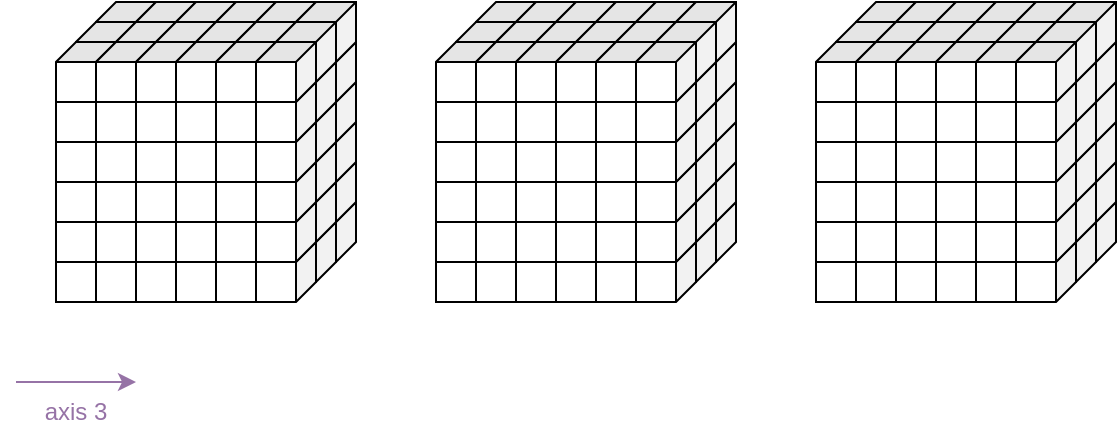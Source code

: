 <mxfile version="22.1.15" type="device">
  <diagram name="Seite-1" id="7rTq0BENwWkNgF4Z-weg">
    <mxGraphModel dx="740" dy="415" grid="1" gridSize="10" guides="1" tooltips="1" connect="1" arrows="1" fold="1" page="1" pageScale="1" pageWidth="827" pageHeight="1169" math="0" shadow="0">
      <root>
        <mxCell id="0" />
        <mxCell id="1" parent="0" />
        <mxCell id="MCTIEd8ayWj7sPqM-dVJ-1" value="" style="group" parent="1" vertex="1" connectable="0">
          <mxGeometry x="160" y="90" width="170" height="170" as="geometry" />
        </mxCell>
        <mxCell id="MCTIEd8ayWj7sPqM-dVJ-2" value="" style="shape=cube;whiteSpace=wrap;html=1;boundedLbl=1;backgroundOutline=1;darkOpacity=0.05;darkOpacity2=0.1;size=10;rotation=90;" parent="MCTIEd8ayWj7sPqM-dVJ-1" vertex="1">
          <mxGeometry x="20" y="100" width="30" height="30" as="geometry" />
        </mxCell>
        <mxCell id="MCTIEd8ayWj7sPqM-dVJ-3" value="" style="shape=cube;whiteSpace=wrap;html=1;boundedLbl=1;backgroundOutline=1;darkOpacity=0.05;darkOpacity2=0.1;size=10;rotation=90;" parent="MCTIEd8ayWj7sPqM-dVJ-1" vertex="1">
          <mxGeometry x="20" y="80" width="30" height="30" as="geometry" />
        </mxCell>
        <mxCell id="MCTIEd8ayWj7sPqM-dVJ-4" value="" style="shape=cube;whiteSpace=wrap;html=1;boundedLbl=1;backgroundOutline=1;darkOpacity=0.05;darkOpacity2=0.1;size=10;rotation=90;" parent="MCTIEd8ayWj7sPqM-dVJ-1" vertex="1">
          <mxGeometry x="20" y="60" width="30" height="30" as="geometry" />
        </mxCell>
        <mxCell id="MCTIEd8ayWj7sPqM-dVJ-5" value="" style="shape=cube;whiteSpace=wrap;html=1;boundedLbl=1;backgroundOutline=1;darkOpacity=0.05;darkOpacity2=0.1;size=10;rotation=90;" parent="MCTIEd8ayWj7sPqM-dVJ-1" vertex="1">
          <mxGeometry x="20" y="40" width="30" height="30" as="geometry" />
        </mxCell>
        <mxCell id="MCTIEd8ayWj7sPqM-dVJ-6" value="" style="shape=cube;whiteSpace=wrap;html=1;boundedLbl=1;backgroundOutline=1;darkOpacity=0.05;darkOpacity2=0.1;size=10;rotation=90;" parent="MCTIEd8ayWj7sPqM-dVJ-1" vertex="1">
          <mxGeometry x="20" y="20" width="30" height="30" as="geometry" />
        </mxCell>
        <mxCell id="MCTIEd8ayWj7sPqM-dVJ-7" value="" style="shape=cube;whiteSpace=wrap;html=1;boundedLbl=1;backgroundOutline=1;darkOpacity=0.05;darkOpacity2=0.1;size=10;rotation=90;" parent="MCTIEd8ayWj7sPqM-dVJ-1" vertex="1">
          <mxGeometry x="20" width="30" height="30" as="geometry" />
        </mxCell>
        <mxCell id="MCTIEd8ayWj7sPqM-dVJ-8" value="" style="shape=cube;whiteSpace=wrap;html=1;boundedLbl=1;backgroundOutline=1;darkOpacity=0.05;darkOpacity2=0.1;size=10;rotation=90;" parent="MCTIEd8ayWj7sPqM-dVJ-1" vertex="1">
          <mxGeometry x="40" y="100" width="30" height="30" as="geometry" />
        </mxCell>
        <mxCell id="MCTIEd8ayWj7sPqM-dVJ-9" value="" style="shape=cube;whiteSpace=wrap;html=1;boundedLbl=1;backgroundOutline=1;darkOpacity=0.05;darkOpacity2=0.1;size=10;rotation=90;" parent="MCTIEd8ayWj7sPqM-dVJ-1" vertex="1">
          <mxGeometry x="40" y="80" width="30" height="30" as="geometry" />
        </mxCell>
        <mxCell id="MCTIEd8ayWj7sPqM-dVJ-10" value="" style="shape=cube;whiteSpace=wrap;html=1;boundedLbl=1;backgroundOutline=1;darkOpacity=0.05;darkOpacity2=0.1;size=10;rotation=90;" parent="MCTIEd8ayWj7sPqM-dVJ-1" vertex="1">
          <mxGeometry x="40" y="60" width="30" height="30" as="geometry" />
        </mxCell>
        <mxCell id="MCTIEd8ayWj7sPqM-dVJ-11" value="" style="shape=cube;whiteSpace=wrap;html=1;boundedLbl=1;backgroundOutline=1;darkOpacity=0.05;darkOpacity2=0.1;size=10;rotation=90;" parent="MCTIEd8ayWj7sPqM-dVJ-1" vertex="1">
          <mxGeometry x="40" y="40" width="30" height="30" as="geometry" />
        </mxCell>
        <mxCell id="MCTIEd8ayWj7sPqM-dVJ-12" value="" style="shape=cube;whiteSpace=wrap;html=1;boundedLbl=1;backgroundOutline=1;darkOpacity=0.05;darkOpacity2=0.1;size=10;rotation=90;" parent="MCTIEd8ayWj7sPqM-dVJ-1" vertex="1">
          <mxGeometry x="40" y="20" width="30" height="30" as="geometry" />
        </mxCell>
        <mxCell id="MCTIEd8ayWj7sPqM-dVJ-13" value="" style="shape=cube;whiteSpace=wrap;html=1;boundedLbl=1;backgroundOutline=1;darkOpacity=0.05;darkOpacity2=0.1;size=10;rotation=90;" parent="MCTIEd8ayWj7sPqM-dVJ-1" vertex="1">
          <mxGeometry x="40" width="30" height="30" as="geometry" />
        </mxCell>
        <mxCell id="MCTIEd8ayWj7sPqM-dVJ-14" value="" style="shape=cube;whiteSpace=wrap;html=1;boundedLbl=1;backgroundOutline=1;darkOpacity=0.05;darkOpacity2=0.1;size=10;rotation=90;" parent="MCTIEd8ayWj7sPqM-dVJ-1" vertex="1">
          <mxGeometry x="60" y="100" width="30" height="30" as="geometry" />
        </mxCell>
        <mxCell id="MCTIEd8ayWj7sPqM-dVJ-15" value="" style="shape=cube;whiteSpace=wrap;html=1;boundedLbl=1;backgroundOutline=1;darkOpacity=0.05;darkOpacity2=0.1;size=10;rotation=90;" parent="MCTIEd8ayWj7sPqM-dVJ-1" vertex="1">
          <mxGeometry x="60" y="80" width="30" height="30" as="geometry" />
        </mxCell>
        <mxCell id="MCTIEd8ayWj7sPqM-dVJ-16" value="" style="shape=cube;whiteSpace=wrap;html=1;boundedLbl=1;backgroundOutline=1;darkOpacity=0.05;darkOpacity2=0.1;size=10;rotation=90;" parent="MCTIEd8ayWj7sPqM-dVJ-1" vertex="1">
          <mxGeometry x="60" y="60" width="30" height="30" as="geometry" />
        </mxCell>
        <mxCell id="MCTIEd8ayWj7sPqM-dVJ-17" value="" style="shape=cube;whiteSpace=wrap;html=1;boundedLbl=1;backgroundOutline=1;darkOpacity=0.05;darkOpacity2=0.1;size=10;rotation=90;" parent="MCTIEd8ayWj7sPqM-dVJ-1" vertex="1">
          <mxGeometry x="60" y="40" width="30" height="30" as="geometry" />
        </mxCell>
        <mxCell id="MCTIEd8ayWj7sPqM-dVJ-18" value="" style="shape=cube;whiteSpace=wrap;html=1;boundedLbl=1;backgroundOutline=1;darkOpacity=0.05;darkOpacity2=0.1;size=10;rotation=90;" parent="MCTIEd8ayWj7sPqM-dVJ-1" vertex="1">
          <mxGeometry x="60" y="20" width="30" height="30" as="geometry" />
        </mxCell>
        <mxCell id="MCTIEd8ayWj7sPqM-dVJ-19" value="" style="shape=cube;whiteSpace=wrap;html=1;boundedLbl=1;backgroundOutline=1;darkOpacity=0.05;darkOpacity2=0.1;size=10;rotation=90;" parent="MCTIEd8ayWj7sPqM-dVJ-1" vertex="1">
          <mxGeometry x="60" width="30" height="30" as="geometry" />
        </mxCell>
        <mxCell id="MCTIEd8ayWj7sPqM-dVJ-20" value="" style="shape=cube;whiteSpace=wrap;html=1;boundedLbl=1;backgroundOutline=1;darkOpacity=0.05;darkOpacity2=0.1;size=10;rotation=90;" parent="MCTIEd8ayWj7sPqM-dVJ-1" vertex="1">
          <mxGeometry x="80" y="100" width="30" height="30" as="geometry" />
        </mxCell>
        <mxCell id="MCTIEd8ayWj7sPqM-dVJ-21" value="" style="shape=cube;whiteSpace=wrap;html=1;boundedLbl=1;backgroundOutline=1;darkOpacity=0.05;darkOpacity2=0.1;size=10;rotation=90;" parent="MCTIEd8ayWj7sPqM-dVJ-1" vertex="1">
          <mxGeometry x="80" y="80" width="30" height="30" as="geometry" />
        </mxCell>
        <mxCell id="MCTIEd8ayWj7sPqM-dVJ-22" value="" style="shape=cube;whiteSpace=wrap;html=1;boundedLbl=1;backgroundOutline=1;darkOpacity=0.05;darkOpacity2=0.1;size=10;rotation=90;" parent="MCTIEd8ayWj7sPqM-dVJ-1" vertex="1">
          <mxGeometry x="80" y="60" width="30" height="30" as="geometry" />
        </mxCell>
        <mxCell id="MCTIEd8ayWj7sPqM-dVJ-23" value="" style="shape=cube;whiteSpace=wrap;html=1;boundedLbl=1;backgroundOutline=1;darkOpacity=0.05;darkOpacity2=0.1;size=10;rotation=90;" parent="MCTIEd8ayWj7sPqM-dVJ-1" vertex="1">
          <mxGeometry x="80" y="40" width="30" height="30" as="geometry" />
        </mxCell>
        <mxCell id="MCTIEd8ayWj7sPqM-dVJ-24" value="" style="shape=cube;whiteSpace=wrap;html=1;boundedLbl=1;backgroundOutline=1;darkOpacity=0.05;darkOpacity2=0.1;size=10;rotation=90;" parent="MCTIEd8ayWj7sPqM-dVJ-1" vertex="1">
          <mxGeometry x="80" y="20" width="30" height="30" as="geometry" />
        </mxCell>
        <mxCell id="MCTIEd8ayWj7sPqM-dVJ-25" value="" style="shape=cube;whiteSpace=wrap;html=1;boundedLbl=1;backgroundOutline=1;darkOpacity=0.05;darkOpacity2=0.1;size=10;rotation=90;" parent="MCTIEd8ayWj7sPqM-dVJ-1" vertex="1">
          <mxGeometry x="80" width="30" height="30" as="geometry" />
        </mxCell>
        <mxCell id="MCTIEd8ayWj7sPqM-dVJ-26" value="" style="shape=cube;whiteSpace=wrap;html=1;boundedLbl=1;backgroundOutline=1;darkOpacity=0.05;darkOpacity2=0.1;size=10;rotation=90;" parent="MCTIEd8ayWj7sPqM-dVJ-1" vertex="1">
          <mxGeometry x="100" y="100" width="30" height="30" as="geometry" />
        </mxCell>
        <mxCell id="MCTIEd8ayWj7sPqM-dVJ-27" value="" style="shape=cube;whiteSpace=wrap;html=1;boundedLbl=1;backgroundOutline=1;darkOpacity=0.05;darkOpacity2=0.1;size=10;rotation=90;" parent="MCTIEd8ayWj7sPqM-dVJ-1" vertex="1">
          <mxGeometry x="100" y="80" width="30" height="30" as="geometry" />
        </mxCell>
        <mxCell id="MCTIEd8ayWj7sPqM-dVJ-28" value="" style="shape=cube;whiteSpace=wrap;html=1;boundedLbl=1;backgroundOutline=1;darkOpacity=0.05;darkOpacity2=0.1;size=10;rotation=90;" parent="MCTIEd8ayWj7sPqM-dVJ-1" vertex="1">
          <mxGeometry x="100" y="60" width="30" height="30" as="geometry" />
        </mxCell>
        <mxCell id="MCTIEd8ayWj7sPqM-dVJ-29" value="" style="shape=cube;whiteSpace=wrap;html=1;boundedLbl=1;backgroundOutline=1;darkOpacity=0.05;darkOpacity2=0.1;size=10;rotation=90;" parent="MCTIEd8ayWj7sPqM-dVJ-1" vertex="1">
          <mxGeometry x="100" y="40" width="30" height="30" as="geometry" />
        </mxCell>
        <mxCell id="MCTIEd8ayWj7sPqM-dVJ-30" value="" style="shape=cube;whiteSpace=wrap;html=1;boundedLbl=1;backgroundOutline=1;darkOpacity=0.05;darkOpacity2=0.1;size=10;rotation=90;" parent="MCTIEd8ayWj7sPqM-dVJ-1" vertex="1">
          <mxGeometry x="100" y="20" width="30" height="30" as="geometry" />
        </mxCell>
        <mxCell id="MCTIEd8ayWj7sPqM-dVJ-31" value="" style="shape=cube;whiteSpace=wrap;html=1;boundedLbl=1;backgroundOutline=1;darkOpacity=0.05;darkOpacity2=0.1;size=10;rotation=90;" parent="MCTIEd8ayWj7sPqM-dVJ-1" vertex="1">
          <mxGeometry x="100" width="30" height="30" as="geometry" />
        </mxCell>
        <mxCell id="MCTIEd8ayWj7sPqM-dVJ-32" value="" style="shape=cube;whiteSpace=wrap;html=1;boundedLbl=1;backgroundOutline=1;darkOpacity=0.05;darkOpacity2=0.1;size=10;rotation=90;" parent="MCTIEd8ayWj7sPqM-dVJ-1" vertex="1">
          <mxGeometry x="120" y="100" width="30" height="30" as="geometry" />
        </mxCell>
        <mxCell id="MCTIEd8ayWj7sPqM-dVJ-33" value="" style="shape=cube;whiteSpace=wrap;html=1;boundedLbl=1;backgroundOutline=1;darkOpacity=0.05;darkOpacity2=0.1;size=10;rotation=90;" parent="MCTIEd8ayWj7sPqM-dVJ-1" vertex="1">
          <mxGeometry x="120" y="80" width="30" height="30" as="geometry" />
        </mxCell>
        <mxCell id="MCTIEd8ayWj7sPqM-dVJ-34" value="" style="shape=cube;whiteSpace=wrap;html=1;boundedLbl=1;backgroundOutline=1;darkOpacity=0.05;darkOpacity2=0.1;size=10;rotation=90;" parent="MCTIEd8ayWj7sPqM-dVJ-1" vertex="1">
          <mxGeometry x="120" y="60" width="30" height="30" as="geometry" />
        </mxCell>
        <mxCell id="MCTIEd8ayWj7sPqM-dVJ-35" value="" style="shape=cube;whiteSpace=wrap;html=1;boundedLbl=1;backgroundOutline=1;darkOpacity=0.05;darkOpacity2=0.1;size=10;rotation=90;" parent="MCTIEd8ayWj7sPqM-dVJ-1" vertex="1">
          <mxGeometry x="120" y="40" width="30" height="30" as="geometry" />
        </mxCell>
        <mxCell id="MCTIEd8ayWj7sPqM-dVJ-36" value="" style="shape=cube;whiteSpace=wrap;html=1;boundedLbl=1;backgroundOutline=1;darkOpacity=0.05;darkOpacity2=0.1;size=10;rotation=90;" parent="MCTIEd8ayWj7sPqM-dVJ-1" vertex="1">
          <mxGeometry x="120" y="20" width="30" height="30" as="geometry" />
        </mxCell>
        <mxCell id="MCTIEd8ayWj7sPqM-dVJ-37" value="" style="shape=cube;whiteSpace=wrap;html=1;boundedLbl=1;backgroundOutline=1;darkOpacity=0.05;darkOpacity2=0.1;size=10;rotation=90;" parent="MCTIEd8ayWj7sPqM-dVJ-1" vertex="1">
          <mxGeometry x="120" width="30" height="30" as="geometry" />
        </mxCell>
        <mxCell id="MCTIEd8ayWj7sPqM-dVJ-38" value="" style="shape=cube;whiteSpace=wrap;html=1;boundedLbl=1;backgroundOutline=1;darkOpacity=0.05;darkOpacity2=0.1;size=10;rotation=90;" parent="MCTIEd8ayWj7sPqM-dVJ-1" vertex="1">
          <mxGeometry x="10" y="110" width="30" height="30" as="geometry" />
        </mxCell>
        <mxCell id="MCTIEd8ayWj7sPqM-dVJ-39" value="" style="shape=cube;whiteSpace=wrap;html=1;boundedLbl=1;backgroundOutline=1;darkOpacity=0.05;darkOpacity2=0.1;size=10;rotation=90;" parent="MCTIEd8ayWj7sPqM-dVJ-1" vertex="1">
          <mxGeometry x="10" y="90" width="30" height="30" as="geometry" />
        </mxCell>
        <mxCell id="MCTIEd8ayWj7sPqM-dVJ-40" value="" style="shape=cube;whiteSpace=wrap;html=1;boundedLbl=1;backgroundOutline=1;darkOpacity=0.05;darkOpacity2=0.1;size=10;rotation=90;" parent="MCTIEd8ayWj7sPqM-dVJ-1" vertex="1">
          <mxGeometry x="10" y="70" width="30" height="30" as="geometry" />
        </mxCell>
        <mxCell id="MCTIEd8ayWj7sPqM-dVJ-41" value="" style="shape=cube;whiteSpace=wrap;html=1;boundedLbl=1;backgroundOutline=1;darkOpacity=0.05;darkOpacity2=0.1;size=10;rotation=90;" parent="MCTIEd8ayWj7sPqM-dVJ-1" vertex="1">
          <mxGeometry x="10" y="50" width="30" height="30" as="geometry" />
        </mxCell>
        <mxCell id="MCTIEd8ayWj7sPqM-dVJ-42" value="" style="shape=cube;whiteSpace=wrap;html=1;boundedLbl=1;backgroundOutline=1;darkOpacity=0.05;darkOpacity2=0.1;size=10;rotation=90;" parent="MCTIEd8ayWj7sPqM-dVJ-1" vertex="1">
          <mxGeometry x="10" y="30" width="30" height="30" as="geometry" />
        </mxCell>
        <mxCell id="MCTIEd8ayWj7sPqM-dVJ-43" value="" style="shape=cube;whiteSpace=wrap;html=1;boundedLbl=1;backgroundOutline=1;darkOpacity=0.05;darkOpacity2=0.1;size=10;rotation=90;" parent="MCTIEd8ayWj7sPqM-dVJ-1" vertex="1">
          <mxGeometry x="10" y="10" width="30" height="30" as="geometry" />
        </mxCell>
        <mxCell id="MCTIEd8ayWj7sPqM-dVJ-44" value="" style="shape=cube;whiteSpace=wrap;html=1;boundedLbl=1;backgroundOutline=1;darkOpacity=0.05;darkOpacity2=0.1;size=10;rotation=90;" parent="MCTIEd8ayWj7sPqM-dVJ-1" vertex="1">
          <mxGeometry x="30" y="110" width="30" height="30" as="geometry" />
        </mxCell>
        <mxCell id="MCTIEd8ayWj7sPqM-dVJ-45" value="" style="shape=cube;whiteSpace=wrap;html=1;boundedLbl=1;backgroundOutline=1;darkOpacity=0.05;darkOpacity2=0.1;size=10;rotation=90;" parent="MCTIEd8ayWj7sPqM-dVJ-1" vertex="1">
          <mxGeometry x="30" y="90" width="30" height="30" as="geometry" />
        </mxCell>
        <mxCell id="MCTIEd8ayWj7sPqM-dVJ-46" value="" style="shape=cube;whiteSpace=wrap;html=1;boundedLbl=1;backgroundOutline=1;darkOpacity=0.05;darkOpacity2=0.1;size=10;rotation=90;" parent="MCTIEd8ayWj7sPqM-dVJ-1" vertex="1">
          <mxGeometry x="30" y="70" width="30" height="30" as="geometry" />
        </mxCell>
        <mxCell id="MCTIEd8ayWj7sPqM-dVJ-47" value="" style="shape=cube;whiteSpace=wrap;html=1;boundedLbl=1;backgroundOutline=1;darkOpacity=0.05;darkOpacity2=0.1;size=10;rotation=90;" parent="MCTIEd8ayWj7sPqM-dVJ-1" vertex="1">
          <mxGeometry x="30" y="50" width="30" height="30" as="geometry" />
        </mxCell>
        <mxCell id="MCTIEd8ayWj7sPqM-dVJ-48" value="" style="shape=cube;whiteSpace=wrap;html=1;boundedLbl=1;backgroundOutline=1;darkOpacity=0.05;darkOpacity2=0.1;size=10;rotation=90;" parent="MCTIEd8ayWj7sPqM-dVJ-1" vertex="1">
          <mxGeometry x="30" y="30" width="30" height="30" as="geometry" />
        </mxCell>
        <mxCell id="MCTIEd8ayWj7sPqM-dVJ-49" value="" style="shape=cube;whiteSpace=wrap;html=1;boundedLbl=1;backgroundOutline=1;darkOpacity=0.05;darkOpacity2=0.1;size=10;rotation=90;" parent="MCTIEd8ayWj7sPqM-dVJ-1" vertex="1">
          <mxGeometry x="30" y="10" width="30" height="30" as="geometry" />
        </mxCell>
        <mxCell id="MCTIEd8ayWj7sPqM-dVJ-50" value="" style="shape=cube;whiteSpace=wrap;html=1;boundedLbl=1;backgroundOutline=1;darkOpacity=0.05;darkOpacity2=0.1;size=10;rotation=90;" parent="MCTIEd8ayWj7sPqM-dVJ-1" vertex="1">
          <mxGeometry x="50" y="110" width="30" height="30" as="geometry" />
        </mxCell>
        <mxCell id="MCTIEd8ayWj7sPqM-dVJ-51" value="" style="shape=cube;whiteSpace=wrap;html=1;boundedLbl=1;backgroundOutline=1;darkOpacity=0.05;darkOpacity2=0.1;size=10;rotation=90;" parent="MCTIEd8ayWj7sPqM-dVJ-1" vertex="1">
          <mxGeometry x="50" y="90" width="30" height="30" as="geometry" />
        </mxCell>
        <mxCell id="MCTIEd8ayWj7sPqM-dVJ-52" value="" style="shape=cube;whiteSpace=wrap;html=1;boundedLbl=1;backgroundOutline=1;darkOpacity=0.05;darkOpacity2=0.1;size=10;rotation=90;" parent="MCTIEd8ayWj7sPqM-dVJ-1" vertex="1">
          <mxGeometry x="50" y="70" width="30" height="30" as="geometry" />
        </mxCell>
        <mxCell id="MCTIEd8ayWj7sPqM-dVJ-53" value="" style="shape=cube;whiteSpace=wrap;html=1;boundedLbl=1;backgroundOutline=1;darkOpacity=0.05;darkOpacity2=0.1;size=10;rotation=90;" parent="MCTIEd8ayWj7sPqM-dVJ-1" vertex="1">
          <mxGeometry x="50" y="50" width="30" height="30" as="geometry" />
        </mxCell>
        <mxCell id="MCTIEd8ayWj7sPqM-dVJ-54" value="" style="shape=cube;whiteSpace=wrap;html=1;boundedLbl=1;backgroundOutline=1;darkOpacity=0.05;darkOpacity2=0.1;size=10;rotation=90;" parent="MCTIEd8ayWj7sPqM-dVJ-1" vertex="1">
          <mxGeometry x="50" y="30" width="30" height="30" as="geometry" />
        </mxCell>
        <mxCell id="MCTIEd8ayWj7sPqM-dVJ-55" value="" style="shape=cube;whiteSpace=wrap;html=1;boundedLbl=1;backgroundOutline=1;darkOpacity=0.05;darkOpacity2=0.1;size=10;rotation=90;" parent="MCTIEd8ayWj7sPqM-dVJ-1" vertex="1">
          <mxGeometry x="50" y="10" width="30" height="30" as="geometry" />
        </mxCell>
        <mxCell id="MCTIEd8ayWj7sPqM-dVJ-56" value="" style="shape=cube;whiteSpace=wrap;html=1;boundedLbl=1;backgroundOutline=1;darkOpacity=0.05;darkOpacity2=0.1;size=10;rotation=90;" parent="MCTIEd8ayWj7sPqM-dVJ-1" vertex="1">
          <mxGeometry x="70" y="110" width="30" height="30" as="geometry" />
        </mxCell>
        <mxCell id="MCTIEd8ayWj7sPqM-dVJ-57" value="" style="shape=cube;whiteSpace=wrap;html=1;boundedLbl=1;backgroundOutline=1;darkOpacity=0.05;darkOpacity2=0.1;size=10;rotation=90;" parent="MCTIEd8ayWj7sPqM-dVJ-1" vertex="1">
          <mxGeometry x="70" y="90" width="30" height="30" as="geometry" />
        </mxCell>
        <mxCell id="MCTIEd8ayWj7sPqM-dVJ-58" value="" style="shape=cube;whiteSpace=wrap;html=1;boundedLbl=1;backgroundOutline=1;darkOpacity=0.05;darkOpacity2=0.1;size=10;rotation=90;" parent="MCTIEd8ayWj7sPqM-dVJ-1" vertex="1">
          <mxGeometry x="70" y="70" width="30" height="30" as="geometry" />
        </mxCell>
        <mxCell id="MCTIEd8ayWj7sPqM-dVJ-59" value="" style="shape=cube;whiteSpace=wrap;html=1;boundedLbl=1;backgroundOutline=1;darkOpacity=0.05;darkOpacity2=0.1;size=10;rotation=90;" parent="MCTIEd8ayWj7sPqM-dVJ-1" vertex="1">
          <mxGeometry x="70" y="50" width="30" height="30" as="geometry" />
        </mxCell>
        <mxCell id="MCTIEd8ayWj7sPqM-dVJ-60" value="" style="shape=cube;whiteSpace=wrap;html=1;boundedLbl=1;backgroundOutline=1;darkOpacity=0.05;darkOpacity2=0.1;size=10;rotation=90;" parent="MCTIEd8ayWj7sPqM-dVJ-1" vertex="1">
          <mxGeometry x="70" y="30" width="30" height="30" as="geometry" />
        </mxCell>
        <mxCell id="MCTIEd8ayWj7sPqM-dVJ-61" value="" style="shape=cube;whiteSpace=wrap;html=1;boundedLbl=1;backgroundOutline=1;darkOpacity=0.05;darkOpacity2=0.1;size=10;rotation=90;" parent="MCTIEd8ayWj7sPqM-dVJ-1" vertex="1">
          <mxGeometry x="70" y="10" width="30" height="30" as="geometry" />
        </mxCell>
        <mxCell id="MCTIEd8ayWj7sPqM-dVJ-62" value="" style="shape=cube;whiteSpace=wrap;html=1;boundedLbl=1;backgroundOutline=1;darkOpacity=0.05;darkOpacity2=0.1;size=10;rotation=90;" parent="MCTIEd8ayWj7sPqM-dVJ-1" vertex="1">
          <mxGeometry x="90" y="110" width="30" height="30" as="geometry" />
        </mxCell>
        <mxCell id="MCTIEd8ayWj7sPqM-dVJ-63" value="" style="shape=cube;whiteSpace=wrap;html=1;boundedLbl=1;backgroundOutline=1;darkOpacity=0.05;darkOpacity2=0.1;size=10;rotation=90;" parent="MCTIEd8ayWj7sPqM-dVJ-1" vertex="1">
          <mxGeometry x="90" y="90" width="30" height="30" as="geometry" />
        </mxCell>
        <mxCell id="MCTIEd8ayWj7sPqM-dVJ-64" value="" style="shape=cube;whiteSpace=wrap;html=1;boundedLbl=1;backgroundOutline=1;darkOpacity=0.05;darkOpacity2=0.1;size=10;rotation=90;" parent="MCTIEd8ayWj7sPqM-dVJ-1" vertex="1">
          <mxGeometry x="90" y="70" width="30" height="30" as="geometry" />
        </mxCell>
        <mxCell id="MCTIEd8ayWj7sPqM-dVJ-65" value="" style="shape=cube;whiteSpace=wrap;html=1;boundedLbl=1;backgroundOutline=1;darkOpacity=0.05;darkOpacity2=0.1;size=10;rotation=90;" parent="MCTIEd8ayWj7sPqM-dVJ-1" vertex="1">
          <mxGeometry x="90" y="50" width="30" height="30" as="geometry" />
        </mxCell>
        <mxCell id="MCTIEd8ayWj7sPqM-dVJ-66" value="" style="shape=cube;whiteSpace=wrap;html=1;boundedLbl=1;backgroundOutline=1;darkOpacity=0.05;darkOpacity2=0.1;size=10;rotation=90;" parent="MCTIEd8ayWj7sPqM-dVJ-1" vertex="1">
          <mxGeometry x="90" y="30" width="30" height="30" as="geometry" />
        </mxCell>
        <mxCell id="MCTIEd8ayWj7sPqM-dVJ-67" value="" style="shape=cube;whiteSpace=wrap;html=1;boundedLbl=1;backgroundOutline=1;darkOpacity=0.05;darkOpacity2=0.1;size=10;rotation=90;" parent="MCTIEd8ayWj7sPqM-dVJ-1" vertex="1">
          <mxGeometry x="90" y="10" width="30" height="30" as="geometry" />
        </mxCell>
        <mxCell id="MCTIEd8ayWj7sPqM-dVJ-68" value="" style="shape=cube;whiteSpace=wrap;html=1;boundedLbl=1;backgroundOutline=1;darkOpacity=0.05;darkOpacity2=0.1;size=10;rotation=90;" parent="MCTIEd8ayWj7sPqM-dVJ-1" vertex="1">
          <mxGeometry x="110" y="110" width="30" height="30" as="geometry" />
        </mxCell>
        <mxCell id="MCTIEd8ayWj7sPqM-dVJ-69" value="" style="shape=cube;whiteSpace=wrap;html=1;boundedLbl=1;backgroundOutline=1;darkOpacity=0.05;darkOpacity2=0.1;size=10;rotation=90;" parent="MCTIEd8ayWj7sPqM-dVJ-1" vertex="1">
          <mxGeometry x="110" y="90" width="30" height="30" as="geometry" />
        </mxCell>
        <mxCell id="MCTIEd8ayWj7sPqM-dVJ-70" value="" style="shape=cube;whiteSpace=wrap;html=1;boundedLbl=1;backgroundOutline=1;darkOpacity=0.05;darkOpacity2=0.1;size=10;rotation=90;" parent="MCTIEd8ayWj7sPqM-dVJ-1" vertex="1">
          <mxGeometry x="110" y="70" width="30" height="30" as="geometry" />
        </mxCell>
        <mxCell id="MCTIEd8ayWj7sPqM-dVJ-71" value="" style="shape=cube;whiteSpace=wrap;html=1;boundedLbl=1;backgroundOutline=1;darkOpacity=0.05;darkOpacity2=0.1;size=10;rotation=90;" parent="MCTIEd8ayWj7sPqM-dVJ-1" vertex="1">
          <mxGeometry x="110" y="50" width="30" height="30" as="geometry" />
        </mxCell>
        <mxCell id="MCTIEd8ayWj7sPqM-dVJ-72" value="" style="shape=cube;whiteSpace=wrap;html=1;boundedLbl=1;backgroundOutline=1;darkOpacity=0.05;darkOpacity2=0.1;size=10;rotation=90;" parent="MCTIEd8ayWj7sPqM-dVJ-1" vertex="1">
          <mxGeometry x="110" y="30" width="30" height="30" as="geometry" />
        </mxCell>
        <mxCell id="MCTIEd8ayWj7sPqM-dVJ-73" value="" style="shape=cube;whiteSpace=wrap;html=1;boundedLbl=1;backgroundOutline=1;darkOpacity=0.05;darkOpacity2=0.1;size=10;rotation=90;" parent="MCTIEd8ayWj7sPqM-dVJ-1" vertex="1">
          <mxGeometry x="110" y="10" width="30" height="30" as="geometry" />
        </mxCell>
        <mxCell id="MCTIEd8ayWj7sPqM-dVJ-74" value="" style="shape=cube;whiteSpace=wrap;html=1;boundedLbl=1;backgroundOutline=1;darkOpacity=0.05;darkOpacity2=0.1;size=10;rotation=90;" parent="MCTIEd8ayWj7sPqM-dVJ-1" vertex="1">
          <mxGeometry y="120" width="30" height="30" as="geometry" />
        </mxCell>
        <mxCell id="MCTIEd8ayWj7sPqM-dVJ-75" value="" style="shape=cube;whiteSpace=wrap;html=1;boundedLbl=1;backgroundOutline=1;darkOpacity=0.05;darkOpacity2=0.1;size=10;rotation=90;" parent="MCTIEd8ayWj7sPqM-dVJ-1" vertex="1">
          <mxGeometry y="100" width="30" height="30" as="geometry" />
        </mxCell>
        <mxCell id="MCTIEd8ayWj7sPqM-dVJ-76" value="" style="shape=cube;whiteSpace=wrap;html=1;boundedLbl=1;backgroundOutline=1;darkOpacity=0.05;darkOpacity2=0.1;size=10;rotation=90;" parent="MCTIEd8ayWj7sPqM-dVJ-1" vertex="1">
          <mxGeometry y="80" width="30" height="30" as="geometry" />
        </mxCell>
        <mxCell id="MCTIEd8ayWj7sPqM-dVJ-77" value="" style="shape=cube;whiteSpace=wrap;html=1;boundedLbl=1;backgroundOutline=1;darkOpacity=0.05;darkOpacity2=0.1;size=10;rotation=90;" parent="MCTIEd8ayWj7sPqM-dVJ-1" vertex="1">
          <mxGeometry y="60" width="30" height="30" as="geometry" />
        </mxCell>
        <mxCell id="MCTIEd8ayWj7sPqM-dVJ-78" value="" style="shape=cube;whiteSpace=wrap;html=1;boundedLbl=1;backgroundOutline=1;darkOpacity=0.05;darkOpacity2=0.1;size=10;rotation=90;" parent="MCTIEd8ayWj7sPqM-dVJ-1" vertex="1">
          <mxGeometry y="40" width="30" height="30" as="geometry" />
        </mxCell>
        <mxCell id="MCTIEd8ayWj7sPqM-dVJ-79" value="" style="shape=cube;whiteSpace=wrap;html=1;boundedLbl=1;backgroundOutline=1;darkOpacity=0.05;darkOpacity2=0.1;size=10;rotation=90;" parent="MCTIEd8ayWj7sPqM-dVJ-1" vertex="1">
          <mxGeometry y="20" width="30" height="30" as="geometry" />
        </mxCell>
        <mxCell id="MCTIEd8ayWj7sPqM-dVJ-80" value="" style="shape=cube;whiteSpace=wrap;html=1;boundedLbl=1;backgroundOutline=1;darkOpacity=0.05;darkOpacity2=0.1;size=10;rotation=90;" parent="MCTIEd8ayWj7sPqM-dVJ-1" vertex="1">
          <mxGeometry x="20" y="120" width="30" height="30" as="geometry" />
        </mxCell>
        <mxCell id="MCTIEd8ayWj7sPqM-dVJ-81" value="" style="shape=cube;whiteSpace=wrap;html=1;boundedLbl=1;backgroundOutline=1;darkOpacity=0.05;darkOpacity2=0.1;size=10;rotation=90;" parent="MCTIEd8ayWj7sPqM-dVJ-1" vertex="1">
          <mxGeometry x="20" y="100" width="30" height="30" as="geometry" />
        </mxCell>
        <mxCell id="MCTIEd8ayWj7sPqM-dVJ-82" value="" style="shape=cube;whiteSpace=wrap;html=1;boundedLbl=1;backgroundOutline=1;darkOpacity=0.05;darkOpacity2=0.1;size=10;rotation=90;" parent="MCTIEd8ayWj7sPqM-dVJ-1" vertex="1">
          <mxGeometry x="20" y="80" width="30" height="30" as="geometry" />
        </mxCell>
        <mxCell id="MCTIEd8ayWj7sPqM-dVJ-83" value="" style="shape=cube;whiteSpace=wrap;html=1;boundedLbl=1;backgroundOutline=1;darkOpacity=0.05;darkOpacity2=0.1;size=10;rotation=90;" parent="MCTIEd8ayWj7sPqM-dVJ-1" vertex="1">
          <mxGeometry x="20" y="60" width="30" height="30" as="geometry" />
        </mxCell>
        <mxCell id="MCTIEd8ayWj7sPqM-dVJ-84" value="" style="shape=cube;whiteSpace=wrap;html=1;boundedLbl=1;backgroundOutline=1;darkOpacity=0.05;darkOpacity2=0.1;size=10;rotation=90;" parent="MCTIEd8ayWj7sPqM-dVJ-1" vertex="1">
          <mxGeometry x="20" y="40" width="30" height="30" as="geometry" />
        </mxCell>
        <mxCell id="MCTIEd8ayWj7sPqM-dVJ-85" value="" style="shape=cube;whiteSpace=wrap;html=1;boundedLbl=1;backgroundOutline=1;darkOpacity=0.05;darkOpacity2=0.1;size=10;rotation=90;" parent="MCTIEd8ayWj7sPqM-dVJ-1" vertex="1">
          <mxGeometry x="20" y="20" width="30" height="30" as="geometry" />
        </mxCell>
        <mxCell id="MCTIEd8ayWj7sPqM-dVJ-86" value="" style="shape=cube;whiteSpace=wrap;html=1;boundedLbl=1;backgroundOutline=1;darkOpacity=0.05;darkOpacity2=0.1;size=10;rotation=90;" parent="MCTIEd8ayWj7sPqM-dVJ-1" vertex="1">
          <mxGeometry x="40" y="120" width="30" height="30" as="geometry" />
        </mxCell>
        <mxCell id="MCTIEd8ayWj7sPqM-dVJ-87" value="" style="shape=cube;whiteSpace=wrap;html=1;boundedLbl=1;backgroundOutline=1;darkOpacity=0.05;darkOpacity2=0.1;size=10;rotation=90;" parent="MCTIEd8ayWj7sPqM-dVJ-1" vertex="1">
          <mxGeometry x="40" y="100" width="30" height="30" as="geometry" />
        </mxCell>
        <mxCell id="MCTIEd8ayWj7sPqM-dVJ-88" value="" style="shape=cube;whiteSpace=wrap;html=1;boundedLbl=1;backgroundOutline=1;darkOpacity=0.05;darkOpacity2=0.1;size=10;rotation=90;" parent="MCTIEd8ayWj7sPqM-dVJ-1" vertex="1">
          <mxGeometry x="40" y="80" width="30" height="30" as="geometry" />
        </mxCell>
        <mxCell id="MCTIEd8ayWj7sPqM-dVJ-89" value="" style="shape=cube;whiteSpace=wrap;html=1;boundedLbl=1;backgroundOutline=1;darkOpacity=0.05;darkOpacity2=0.1;size=10;rotation=90;" parent="MCTIEd8ayWj7sPqM-dVJ-1" vertex="1">
          <mxGeometry x="40" y="60" width="30" height="30" as="geometry" />
        </mxCell>
        <mxCell id="MCTIEd8ayWj7sPqM-dVJ-90" value="" style="shape=cube;whiteSpace=wrap;html=1;boundedLbl=1;backgroundOutline=1;darkOpacity=0.05;darkOpacity2=0.1;size=10;rotation=90;" parent="MCTIEd8ayWj7sPqM-dVJ-1" vertex="1">
          <mxGeometry x="40" y="40" width="30" height="30" as="geometry" />
        </mxCell>
        <mxCell id="MCTIEd8ayWj7sPqM-dVJ-91" value="" style="shape=cube;whiteSpace=wrap;html=1;boundedLbl=1;backgroundOutline=1;darkOpacity=0.05;darkOpacity2=0.1;size=10;rotation=90;" parent="MCTIEd8ayWj7sPqM-dVJ-1" vertex="1">
          <mxGeometry x="40" y="20" width="30" height="30" as="geometry" />
        </mxCell>
        <mxCell id="MCTIEd8ayWj7sPqM-dVJ-92" value="" style="shape=cube;whiteSpace=wrap;html=1;boundedLbl=1;backgroundOutline=1;darkOpacity=0.05;darkOpacity2=0.1;size=10;rotation=90;" parent="MCTIEd8ayWj7sPqM-dVJ-1" vertex="1">
          <mxGeometry x="60" y="120" width="30" height="30" as="geometry" />
        </mxCell>
        <mxCell id="MCTIEd8ayWj7sPqM-dVJ-93" value="" style="shape=cube;whiteSpace=wrap;html=1;boundedLbl=1;backgroundOutline=1;darkOpacity=0.05;darkOpacity2=0.1;size=10;rotation=90;" parent="MCTIEd8ayWj7sPqM-dVJ-1" vertex="1">
          <mxGeometry x="60" y="100" width="30" height="30" as="geometry" />
        </mxCell>
        <mxCell id="MCTIEd8ayWj7sPqM-dVJ-94" value="" style="shape=cube;whiteSpace=wrap;html=1;boundedLbl=1;backgroundOutline=1;darkOpacity=0.05;darkOpacity2=0.1;size=10;rotation=90;" parent="MCTIEd8ayWj7sPqM-dVJ-1" vertex="1">
          <mxGeometry x="60" y="80" width="30" height="30" as="geometry" />
        </mxCell>
        <mxCell id="MCTIEd8ayWj7sPqM-dVJ-95" value="" style="shape=cube;whiteSpace=wrap;html=1;boundedLbl=1;backgroundOutline=1;darkOpacity=0.05;darkOpacity2=0.1;size=10;rotation=90;" parent="MCTIEd8ayWj7sPqM-dVJ-1" vertex="1">
          <mxGeometry x="60" y="60" width="30" height="30" as="geometry" />
        </mxCell>
        <mxCell id="MCTIEd8ayWj7sPqM-dVJ-96" value="" style="shape=cube;whiteSpace=wrap;html=1;boundedLbl=1;backgroundOutline=1;darkOpacity=0.05;darkOpacity2=0.1;size=10;rotation=90;" parent="MCTIEd8ayWj7sPqM-dVJ-1" vertex="1">
          <mxGeometry x="60" y="40" width="30" height="30" as="geometry" />
        </mxCell>
        <mxCell id="MCTIEd8ayWj7sPqM-dVJ-97" value="" style="shape=cube;whiteSpace=wrap;html=1;boundedLbl=1;backgroundOutline=1;darkOpacity=0.05;darkOpacity2=0.1;size=10;rotation=90;" parent="MCTIEd8ayWj7sPqM-dVJ-1" vertex="1">
          <mxGeometry x="60" y="20" width="30" height="30" as="geometry" />
        </mxCell>
        <mxCell id="MCTIEd8ayWj7sPqM-dVJ-98" value="" style="shape=cube;whiteSpace=wrap;html=1;boundedLbl=1;backgroundOutline=1;darkOpacity=0.05;darkOpacity2=0.1;size=10;rotation=90;" parent="MCTIEd8ayWj7sPqM-dVJ-1" vertex="1">
          <mxGeometry x="80" y="120" width="30" height="30" as="geometry" />
        </mxCell>
        <mxCell id="MCTIEd8ayWj7sPqM-dVJ-99" value="" style="shape=cube;whiteSpace=wrap;html=1;boundedLbl=1;backgroundOutline=1;darkOpacity=0.05;darkOpacity2=0.1;size=10;rotation=90;" parent="MCTIEd8ayWj7sPqM-dVJ-1" vertex="1">
          <mxGeometry x="80" y="100" width="30" height="30" as="geometry" />
        </mxCell>
        <mxCell id="MCTIEd8ayWj7sPqM-dVJ-100" value="" style="shape=cube;whiteSpace=wrap;html=1;boundedLbl=1;backgroundOutline=1;darkOpacity=0.05;darkOpacity2=0.1;size=10;rotation=90;" parent="MCTIEd8ayWj7sPqM-dVJ-1" vertex="1">
          <mxGeometry x="80" y="80" width="30" height="30" as="geometry" />
        </mxCell>
        <mxCell id="MCTIEd8ayWj7sPqM-dVJ-101" value="" style="shape=cube;whiteSpace=wrap;html=1;boundedLbl=1;backgroundOutline=1;darkOpacity=0.05;darkOpacity2=0.1;size=10;rotation=90;" parent="MCTIEd8ayWj7sPqM-dVJ-1" vertex="1">
          <mxGeometry x="80" y="60" width="30" height="30" as="geometry" />
        </mxCell>
        <mxCell id="MCTIEd8ayWj7sPqM-dVJ-102" value="" style="shape=cube;whiteSpace=wrap;html=1;boundedLbl=1;backgroundOutline=1;darkOpacity=0.05;darkOpacity2=0.1;size=10;rotation=90;" parent="MCTIEd8ayWj7sPqM-dVJ-1" vertex="1">
          <mxGeometry x="80" y="40" width="30" height="30" as="geometry" />
        </mxCell>
        <mxCell id="MCTIEd8ayWj7sPqM-dVJ-103" value="" style="shape=cube;whiteSpace=wrap;html=1;boundedLbl=1;backgroundOutline=1;darkOpacity=0.05;darkOpacity2=0.1;size=10;rotation=90;" parent="MCTIEd8ayWj7sPqM-dVJ-1" vertex="1">
          <mxGeometry x="80" y="20" width="30" height="30" as="geometry" />
        </mxCell>
        <mxCell id="MCTIEd8ayWj7sPqM-dVJ-104" value="" style="shape=cube;whiteSpace=wrap;html=1;boundedLbl=1;backgroundOutline=1;darkOpacity=0.05;darkOpacity2=0.1;size=10;rotation=90;" parent="MCTIEd8ayWj7sPqM-dVJ-1" vertex="1">
          <mxGeometry x="100" y="120" width="30" height="30" as="geometry" />
        </mxCell>
        <mxCell id="MCTIEd8ayWj7sPqM-dVJ-105" value="" style="shape=cube;whiteSpace=wrap;html=1;boundedLbl=1;backgroundOutline=1;darkOpacity=0.05;darkOpacity2=0.1;size=10;rotation=90;" parent="MCTIEd8ayWj7sPqM-dVJ-1" vertex="1">
          <mxGeometry x="100" y="100" width="30" height="30" as="geometry" />
        </mxCell>
        <mxCell id="MCTIEd8ayWj7sPqM-dVJ-106" value="" style="shape=cube;whiteSpace=wrap;html=1;boundedLbl=1;backgroundOutline=1;darkOpacity=0.05;darkOpacity2=0.1;size=10;rotation=90;" parent="MCTIEd8ayWj7sPqM-dVJ-1" vertex="1">
          <mxGeometry x="100" y="80" width="30" height="30" as="geometry" />
        </mxCell>
        <mxCell id="MCTIEd8ayWj7sPqM-dVJ-107" value="" style="shape=cube;whiteSpace=wrap;html=1;boundedLbl=1;backgroundOutline=1;darkOpacity=0.05;darkOpacity2=0.1;size=10;rotation=90;" parent="MCTIEd8ayWj7sPqM-dVJ-1" vertex="1">
          <mxGeometry x="100" y="60" width="30" height="30" as="geometry" />
        </mxCell>
        <mxCell id="MCTIEd8ayWj7sPqM-dVJ-108" value="" style="shape=cube;whiteSpace=wrap;html=1;boundedLbl=1;backgroundOutline=1;darkOpacity=0.05;darkOpacity2=0.1;size=10;rotation=90;" parent="MCTIEd8ayWj7sPqM-dVJ-1" vertex="1">
          <mxGeometry x="100" y="40" width="30" height="30" as="geometry" />
        </mxCell>
        <mxCell id="MCTIEd8ayWj7sPqM-dVJ-109" value="" style="shape=cube;whiteSpace=wrap;html=1;boundedLbl=1;backgroundOutline=1;darkOpacity=0.05;darkOpacity2=0.1;size=10;rotation=90;" parent="MCTIEd8ayWj7sPqM-dVJ-1" vertex="1">
          <mxGeometry x="100" y="20" width="30" height="30" as="geometry" />
        </mxCell>
        <mxCell id="MCTIEd8ayWj7sPqM-dVJ-110" value="" style="group" parent="1" vertex="1" connectable="0">
          <mxGeometry x="350" y="90" width="150" height="150" as="geometry" />
        </mxCell>
        <mxCell id="MCTIEd8ayWj7sPqM-dVJ-111" value="" style="shape=cube;whiteSpace=wrap;html=1;boundedLbl=1;backgroundOutline=1;darkOpacity=0.05;darkOpacity2=0.1;size=10;rotation=90;" parent="MCTIEd8ayWj7sPqM-dVJ-110" vertex="1">
          <mxGeometry x="20" y="100" width="30" height="30" as="geometry" />
        </mxCell>
        <mxCell id="MCTIEd8ayWj7sPqM-dVJ-112" value="" style="shape=cube;whiteSpace=wrap;html=1;boundedLbl=1;backgroundOutline=1;darkOpacity=0.05;darkOpacity2=0.1;size=10;rotation=90;" parent="MCTIEd8ayWj7sPqM-dVJ-110" vertex="1">
          <mxGeometry x="20" y="80" width="30" height="30" as="geometry" />
        </mxCell>
        <mxCell id="MCTIEd8ayWj7sPqM-dVJ-113" value="" style="shape=cube;whiteSpace=wrap;html=1;boundedLbl=1;backgroundOutline=1;darkOpacity=0.05;darkOpacity2=0.1;size=10;rotation=90;" parent="MCTIEd8ayWj7sPqM-dVJ-110" vertex="1">
          <mxGeometry x="20" y="60" width="30" height="30" as="geometry" />
        </mxCell>
        <mxCell id="MCTIEd8ayWj7sPqM-dVJ-114" value="" style="shape=cube;whiteSpace=wrap;html=1;boundedLbl=1;backgroundOutline=1;darkOpacity=0.05;darkOpacity2=0.1;size=10;rotation=90;" parent="MCTIEd8ayWj7sPqM-dVJ-110" vertex="1">
          <mxGeometry x="20" y="40" width="30" height="30" as="geometry" />
        </mxCell>
        <mxCell id="MCTIEd8ayWj7sPqM-dVJ-115" value="" style="shape=cube;whiteSpace=wrap;html=1;boundedLbl=1;backgroundOutline=1;darkOpacity=0.05;darkOpacity2=0.1;size=10;rotation=90;" parent="MCTIEd8ayWj7sPqM-dVJ-110" vertex="1">
          <mxGeometry x="20" y="20" width="30" height="30" as="geometry" />
        </mxCell>
        <mxCell id="MCTIEd8ayWj7sPqM-dVJ-116" value="" style="shape=cube;whiteSpace=wrap;html=1;boundedLbl=1;backgroundOutline=1;darkOpacity=0.05;darkOpacity2=0.1;size=10;rotation=90;" parent="MCTIEd8ayWj7sPqM-dVJ-110" vertex="1">
          <mxGeometry x="20" width="30" height="30" as="geometry" />
        </mxCell>
        <mxCell id="MCTIEd8ayWj7sPqM-dVJ-117" value="" style="shape=cube;whiteSpace=wrap;html=1;boundedLbl=1;backgroundOutline=1;darkOpacity=0.05;darkOpacity2=0.1;size=10;rotation=90;" parent="MCTIEd8ayWj7sPqM-dVJ-110" vertex="1">
          <mxGeometry x="40" y="100" width="30" height="30" as="geometry" />
        </mxCell>
        <mxCell id="MCTIEd8ayWj7sPqM-dVJ-118" value="" style="shape=cube;whiteSpace=wrap;html=1;boundedLbl=1;backgroundOutline=1;darkOpacity=0.05;darkOpacity2=0.1;size=10;rotation=90;" parent="MCTIEd8ayWj7sPqM-dVJ-110" vertex="1">
          <mxGeometry x="40" y="80" width="30" height="30" as="geometry" />
        </mxCell>
        <mxCell id="MCTIEd8ayWj7sPqM-dVJ-119" value="" style="shape=cube;whiteSpace=wrap;html=1;boundedLbl=1;backgroundOutline=1;darkOpacity=0.05;darkOpacity2=0.1;size=10;rotation=90;" parent="MCTIEd8ayWj7sPqM-dVJ-110" vertex="1">
          <mxGeometry x="40" y="60" width="30" height="30" as="geometry" />
        </mxCell>
        <mxCell id="MCTIEd8ayWj7sPqM-dVJ-120" value="" style="shape=cube;whiteSpace=wrap;html=1;boundedLbl=1;backgroundOutline=1;darkOpacity=0.05;darkOpacity2=0.1;size=10;rotation=90;" parent="MCTIEd8ayWj7sPqM-dVJ-110" vertex="1">
          <mxGeometry x="40" y="40" width="30" height="30" as="geometry" />
        </mxCell>
        <mxCell id="MCTIEd8ayWj7sPqM-dVJ-121" value="" style="shape=cube;whiteSpace=wrap;html=1;boundedLbl=1;backgroundOutline=1;darkOpacity=0.05;darkOpacity2=0.1;size=10;rotation=90;" parent="MCTIEd8ayWj7sPqM-dVJ-110" vertex="1">
          <mxGeometry x="40" y="20" width="30" height="30" as="geometry" />
        </mxCell>
        <mxCell id="MCTIEd8ayWj7sPqM-dVJ-122" value="" style="shape=cube;whiteSpace=wrap;html=1;boundedLbl=1;backgroundOutline=1;darkOpacity=0.05;darkOpacity2=0.1;size=10;rotation=90;" parent="MCTIEd8ayWj7sPqM-dVJ-110" vertex="1">
          <mxGeometry x="40" width="30" height="30" as="geometry" />
        </mxCell>
        <mxCell id="MCTIEd8ayWj7sPqM-dVJ-123" value="" style="shape=cube;whiteSpace=wrap;html=1;boundedLbl=1;backgroundOutline=1;darkOpacity=0.05;darkOpacity2=0.1;size=10;rotation=90;" parent="MCTIEd8ayWj7sPqM-dVJ-110" vertex="1">
          <mxGeometry x="60" y="100" width="30" height="30" as="geometry" />
        </mxCell>
        <mxCell id="MCTIEd8ayWj7sPqM-dVJ-124" value="" style="shape=cube;whiteSpace=wrap;html=1;boundedLbl=1;backgroundOutline=1;darkOpacity=0.05;darkOpacity2=0.1;size=10;rotation=90;" parent="MCTIEd8ayWj7sPqM-dVJ-110" vertex="1">
          <mxGeometry x="60" y="80" width="30" height="30" as="geometry" />
        </mxCell>
        <mxCell id="MCTIEd8ayWj7sPqM-dVJ-125" value="" style="shape=cube;whiteSpace=wrap;html=1;boundedLbl=1;backgroundOutline=1;darkOpacity=0.05;darkOpacity2=0.1;size=10;rotation=90;" parent="MCTIEd8ayWj7sPqM-dVJ-110" vertex="1">
          <mxGeometry x="60" y="60" width="30" height="30" as="geometry" />
        </mxCell>
        <mxCell id="MCTIEd8ayWj7sPqM-dVJ-126" value="" style="shape=cube;whiteSpace=wrap;html=1;boundedLbl=1;backgroundOutline=1;darkOpacity=0.05;darkOpacity2=0.1;size=10;rotation=90;" parent="MCTIEd8ayWj7sPqM-dVJ-110" vertex="1">
          <mxGeometry x="60" y="40" width="30" height="30" as="geometry" />
        </mxCell>
        <mxCell id="MCTIEd8ayWj7sPqM-dVJ-127" value="" style="shape=cube;whiteSpace=wrap;html=1;boundedLbl=1;backgroundOutline=1;darkOpacity=0.05;darkOpacity2=0.1;size=10;rotation=90;" parent="MCTIEd8ayWj7sPqM-dVJ-110" vertex="1">
          <mxGeometry x="60" y="20" width="30" height="30" as="geometry" />
        </mxCell>
        <mxCell id="MCTIEd8ayWj7sPqM-dVJ-128" value="" style="shape=cube;whiteSpace=wrap;html=1;boundedLbl=1;backgroundOutline=1;darkOpacity=0.05;darkOpacity2=0.1;size=10;rotation=90;" parent="MCTIEd8ayWj7sPqM-dVJ-110" vertex="1">
          <mxGeometry x="60" width="30" height="30" as="geometry" />
        </mxCell>
        <mxCell id="MCTIEd8ayWj7sPqM-dVJ-129" value="" style="shape=cube;whiteSpace=wrap;html=1;boundedLbl=1;backgroundOutline=1;darkOpacity=0.05;darkOpacity2=0.1;size=10;rotation=90;" parent="MCTIEd8ayWj7sPqM-dVJ-110" vertex="1">
          <mxGeometry x="80" y="100" width="30" height="30" as="geometry" />
        </mxCell>
        <mxCell id="MCTIEd8ayWj7sPqM-dVJ-130" value="" style="shape=cube;whiteSpace=wrap;html=1;boundedLbl=1;backgroundOutline=1;darkOpacity=0.05;darkOpacity2=0.1;size=10;rotation=90;" parent="MCTIEd8ayWj7sPqM-dVJ-110" vertex="1">
          <mxGeometry x="80" y="80" width="30" height="30" as="geometry" />
        </mxCell>
        <mxCell id="MCTIEd8ayWj7sPqM-dVJ-131" value="" style="shape=cube;whiteSpace=wrap;html=1;boundedLbl=1;backgroundOutline=1;darkOpacity=0.05;darkOpacity2=0.1;size=10;rotation=90;" parent="MCTIEd8ayWj7sPqM-dVJ-110" vertex="1">
          <mxGeometry x="80" y="60" width="30" height="30" as="geometry" />
        </mxCell>
        <mxCell id="MCTIEd8ayWj7sPqM-dVJ-132" value="" style="shape=cube;whiteSpace=wrap;html=1;boundedLbl=1;backgroundOutline=1;darkOpacity=0.05;darkOpacity2=0.1;size=10;rotation=90;" parent="MCTIEd8ayWj7sPqM-dVJ-110" vertex="1">
          <mxGeometry x="80" y="40" width="30" height="30" as="geometry" />
        </mxCell>
        <mxCell id="MCTIEd8ayWj7sPqM-dVJ-133" value="" style="shape=cube;whiteSpace=wrap;html=1;boundedLbl=1;backgroundOutline=1;darkOpacity=0.05;darkOpacity2=0.1;size=10;rotation=90;" parent="MCTIEd8ayWj7sPqM-dVJ-110" vertex="1">
          <mxGeometry x="80" y="20" width="30" height="30" as="geometry" />
        </mxCell>
        <mxCell id="MCTIEd8ayWj7sPqM-dVJ-134" value="" style="shape=cube;whiteSpace=wrap;html=1;boundedLbl=1;backgroundOutline=1;darkOpacity=0.05;darkOpacity2=0.1;size=10;rotation=90;" parent="MCTIEd8ayWj7sPqM-dVJ-110" vertex="1">
          <mxGeometry x="80" width="30" height="30" as="geometry" />
        </mxCell>
        <mxCell id="MCTIEd8ayWj7sPqM-dVJ-135" value="" style="shape=cube;whiteSpace=wrap;html=1;boundedLbl=1;backgroundOutline=1;darkOpacity=0.05;darkOpacity2=0.1;size=10;rotation=90;" parent="MCTIEd8ayWj7sPqM-dVJ-110" vertex="1">
          <mxGeometry x="100" y="100" width="30" height="30" as="geometry" />
        </mxCell>
        <mxCell id="MCTIEd8ayWj7sPqM-dVJ-136" value="" style="shape=cube;whiteSpace=wrap;html=1;boundedLbl=1;backgroundOutline=1;darkOpacity=0.05;darkOpacity2=0.1;size=10;rotation=90;" parent="MCTIEd8ayWj7sPqM-dVJ-110" vertex="1">
          <mxGeometry x="100" y="80" width="30" height="30" as="geometry" />
        </mxCell>
        <mxCell id="MCTIEd8ayWj7sPqM-dVJ-137" value="" style="shape=cube;whiteSpace=wrap;html=1;boundedLbl=1;backgroundOutline=1;darkOpacity=0.05;darkOpacity2=0.1;size=10;rotation=90;" parent="MCTIEd8ayWj7sPqM-dVJ-110" vertex="1">
          <mxGeometry x="100" y="60" width="30" height="30" as="geometry" />
        </mxCell>
        <mxCell id="MCTIEd8ayWj7sPqM-dVJ-138" value="" style="shape=cube;whiteSpace=wrap;html=1;boundedLbl=1;backgroundOutline=1;darkOpacity=0.05;darkOpacity2=0.1;size=10;rotation=90;" parent="MCTIEd8ayWj7sPqM-dVJ-110" vertex="1">
          <mxGeometry x="100" y="40" width="30" height="30" as="geometry" />
        </mxCell>
        <mxCell id="MCTIEd8ayWj7sPqM-dVJ-139" value="" style="shape=cube;whiteSpace=wrap;html=1;boundedLbl=1;backgroundOutline=1;darkOpacity=0.05;darkOpacity2=0.1;size=10;rotation=90;" parent="MCTIEd8ayWj7sPqM-dVJ-110" vertex="1">
          <mxGeometry x="100" y="20" width="30" height="30" as="geometry" />
        </mxCell>
        <mxCell id="MCTIEd8ayWj7sPqM-dVJ-140" value="" style="shape=cube;whiteSpace=wrap;html=1;boundedLbl=1;backgroundOutline=1;darkOpacity=0.05;darkOpacity2=0.1;size=10;rotation=90;" parent="MCTIEd8ayWj7sPqM-dVJ-110" vertex="1">
          <mxGeometry x="100" width="30" height="30" as="geometry" />
        </mxCell>
        <mxCell id="MCTIEd8ayWj7sPqM-dVJ-141" value="" style="shape=cube;whiteSpace=wrap;html=1;boundedLbl=1;backgroundOutline=1;darkOpacity=0.05;darkOpacity2=0.1;size=10;rotation=90;" parent="MCTIEd8ayWj7sPqM-dVJ-110" vertex="1">
          <mxGeometry x="120" y="100" width="30" height="30" as="geometry" />
        </mxCell>
        <mxCell id="MCTIEd8ayWj7sPqM-dVJ-142" value="" style="shape=cube;whiteSpace=wrap;html=1;boundedLbl=1;backgroundOutline=1;darkOpacity=0.05;darkOpacity2=0.1;size=10;rotation=90;" parent="MCTIEd8ayWj7sPqM-dVJ-110" vertex="1">
          <mxGeometry x="120" y="80" width="30" height="30" as="geometry" />
        </mxCell>
        <mxCell id="MCTIEd8ayWj7sPqM-dVJ-143" value="" style="shape=cube;whiteSpace=wrap;html=1;boundedLbl=1;backgroundOutline=1;darkOpacity=0.05;darkOpacity2=0.1;size=10;rotation=90;" parent="MCTIEd8ayWj7sPqM-dVJ-110" vertex="1">
          <mxGeometry x="120" y="60" width="30" height="30" as="geometry" />
        </mxCell>
        <mxCell id="MCTIEd8ayWj7sPqM-dVJ-144" value="" style="shape=cube;whiteSpace=wrap;html=1;boundedLbl=1;backgroundOutline=1;darkOpacity=0.05;darkOpacity2=0.1;size=10;rotation=90;" parent="MCTIEd8ayWj7sPqM-dVJ-110" vertex="1">
          <mxGeometry x="120" y="40" width="30" height="30" as="geometry" />
        </mxCell>
        <mxCell id="MCTIEd8ayWj7sPqM-dVJ-145" value="" style="shape=cube;whiteSpace=wrap;html=1;boundedLbl=1;backgroundOutline=1;darkOpacity=0.05;darkOpacity2=0.1;size=10;rotation=90;" parent="MCTIEd8ayWj7sPqM-dVJ-110" vertex="1">
          <mxGeometry x="120" y="20" width="30" height="30" as="geometry" />
        </mxCell>
        <mxCell id="MCTIEd8ayWj7sPqM-dVJ-146" value="" style="shape=cube;whiteSpace=wrap;html=1;boundedLbl=1;backgroundOutline=1;darkOpacity=0.05;darkOpacity2=0.1;size=10;rotation=90;" parent="MCTIEd8ayWj7sPqM-dVJ-110" vertex="1">
          <mxGeometry x="120" width="30" height="30" as="geometry" />
        </mxCell>
        <mxCell id="MCTIEd8ayWj7sPqM-dVJ-147" value="" style="shape=cube;whiteSpace=wrap;html=1;boundedLbl=1;backgroundOutline=1;darkOpacity=0.05;darkOpacity2=0.1;size=10;rotation=90;" parent="MCTIEd8ayWj7sPqM-dVJ-110" vertex="1">
          <mxGeometry x="10" y="110" width="30" height="30" as="geometry" />
        </mxCell>
        <mxCell id="MCTIEd8ayWj7sPqM-dVJ-148" value="" style="shape=cube;whiteSpace=wrap;html=1;boundedLbl=1;backgroundOutline=1;darkOpacity=0.05;darkOpacity2=0.1;size=10;rotation=90;" parent="MCTIEd8ayWj7sPqM-dVJ-110" vertex="1">
          <mxGeometry x="10" y="90" width="30" height="30" as="geometry" />
        </mxCell>
        <mxCell id="MCTIEd8ayWj7sPqM-dVJ-149" value="" style="shape=cube;whiteSpace=wrap;html=1;boundedLbl=1;backgroundOutline=1;darkOpacity=0.05;darkOpacity2=0.1;size=10;rotation=90;" parent="MCTIEd8ayWj7sPqM-dVJ-110" vertex="1">
          <mxGeometry x="10" y="70" width="30" height="30" as="geometry" />
        </mxCell>
        <mxCell id="MCTIEd8ayWj7sPqM-dVJ-150" value="" style="shape=cube;whiteSpace=wrap;html=1;boundedLbl=1;backgroundOutline=1;darkOpacity=0.05;darkOpacity2=0.1;size=10;rotation=90;" parent="MCTIEd8ayWj7sPqM-dVJ-110" vertex="1">
          <mxGeometry x="10" y="50" width="30" height="30" as="geometry" />
        </mxCell>
        <mxCell id="MCTIEd8ayWj7sPqM-dVJ-151" value="" style="shape=cube;whiteSpace=wrap;html=1;boundedLbl=1;backgroundOutline=1;darkOpacity=0.05;darkOpacity2=0.1;size=10;rotation=90;" parent="MCTIEd8ayWj7sPqM-dVJ-110" vertex="1">
          <mxGeometry x="10" y="30" width="30" height="30" as="geometry" />
        </mxCell>
        <mxCell id="MCTIEd8ayWj7sPqM-dVJ-152" value="" style="shape=cube;whiteSpace=wrap;html=1;boundedLbl=1;backgroundOutline=1;darkOpacity=0.05;darkOpacity2=0.1;size=10;rotation=90;" parent="MCTIEd8ayWj7sPqM-dVJ-110" vertex="1">
          <mxGeometry x="10" y="10" width="30" height="30" as="geometry" />
        </mxCell>
        <mxCell id="MCTIEd8ayWj7sPqM-dVJ-153" value="" style="shape=cube;whiteSpace=wrap;html=1;boundedLbl=1;backgroundOutline=1;darkOpacity=0.05;darkOpacity2=0.1;size=10;rotation=90;" parent="MCTIEd8ayWj7sPqM-dVJ-110" vertex="1">
          <mxGeometry x="30" y="110" width="30" height="30" as="geometry" />
        </mxCell>
        <mxCell id="MCTIEd8ayWj7sPqM-dVJ-154" value="" style="shape=cube;whiteSpace=wrap;html=1;boundedLbl=1;backgroundOutline=1;darkOpacity=0.05;darkOpacity2=0.1;size=10;rotation=90;" parent="MCTIEd8ayWj7sPqM-dVJ-110" vertex="1">
          <mxGeometry x="30" y="90" width="30" height="30" as="geometry" />
        </mxCell>
        <mxCell id="MCTIEd8ayWj7sPqM-dVJ-155" value="" style="shape=cube;whiteSpace=wrap;html=1;boundedLbl=1;backgroundOutline=1;darkOpacity=0.05;darkOpacity2=0.1;size=10;rotation=90;" parent="MCTIEd8ayWj7sPqM-dVJ-110" vertex="1">
          <mxGeometry x="30" y="70" width="30" height="30" as="geometry" />
        </mxCell>
        <mxCell id="MCTIEd8ayWj7sPqM-dVJ-156" value="" style="shape=cube;whiteSpace=wrap;html=1;boundedLbl=1;backgroundOutline=1;darkOpacity=0.05;darkOpacity2=0.1;size=10;rotation=90;" parent="MCTIEd8ayWj7sPqM-dVJ-110" vertex="1">
          <mxGeometry x="30" y="50" width="30" height="30" as="geometry" />
        </mxCell>
        <mxCell id="MCTIEd8ayWj7sPqM-dVJ-157" value="" style="shape=cube;whiteSpace=wrap;html=1;boundedLbl=1;backgroundOutline=1;darkOpacity=0.05;darkOpacity2=0.1;size=10;rotation=90;" parent="MCTIEd8ayWj7sPqM-dVJ-110" vertex="1">
          <mxGeometry x="30" y="30" width="30" height="30" as="geometry" />
        </mxCell>
        <mxCell id="MCTIEd8ayWj7sPqM-dVJ-158" value="" style="shape=cube;whiteSpace=wrap;html=1;boundedLbl=1;backgroundOutline=1;darkOpacity=0.05;darkOpacity2=0.1;size=10;rotation=90;" parent="MCTIEd8ayWj7sPqM-dVJ-110" vertex="1">
          <mxGeometry x="30" y="10" width="30" height="30" as="geometry" />
        </mxCell>
        <mxCell id="MCTIEd8ayWj7sPqM-dVJ-159" value="" style="shape=cube;whiteSpace=wrap;html=1;boundedLbl=1;backgroundOutline=1;darkOpacity=0.05;darkOpacity2=0.1;size=10;rotation=90;" parent="MCTIEd8ayWj7sPqM-dVJ-110" vertex="1">
          <mxGeometry x="50" y="110" width="30" height="30" as="geometry" />
        </mxCell>
        <mxCell id="MCTIEd8ayWj7sPqM-dVJ-160" value="" style="shape=cube;whiteSpace=wrap;html=1;boundedLbl=1;backgroundOutline=1;darkOpacity=0.05;darkOpacity2=0.1;size=10;rotation=90;" parent="MCTIEd8ayWj7sPqM-dVJ-110" vertex="1">
          <mxGeometry x="50" y="90" width="30" height="30" as="geometry" />
        </mxCell>
        <mxCell id="MCTIEd8ayWj7sPqM-dVJ-161" value="" style="shape=cube;whiteSpace=wrap;html=1;boundedLbl=1;backgroundOutline=1;darkOpacity=0.05;darkOpacity2=0.1;size=10;rotation=90;" parent="MCTIEd8ayWj7sPqM-dVJ-110" vertex="1">
          <mxGeometry x="50" y="70" width="30" height="30" as="geometry" />
        </mxCell>
        <mxCell id="MCTIEd8ayWj7sPqM-dVJ-162" value="" style="shape=cube;whiteSpace=wrap;html=1;boundedLbl=1;backgroundOutline=1;darkOpacity=0.05;darkOpacity2=0.1;size=10;rotation=90;" parent="MCTIEd8ayWj7sPqM-dVJ-110" vertex="1">
          <mxGeometry x="50" y="50" width="30" height="30" as="geometry" />
        </mxCell>
        <mxCell id="MCTIEd8ayWj7sPqM-dVJ-163" value="" style="shape=cube;whiteSpace=wrap;html=1;boundedLbl=1;backgroundOutline=1;darkOpacity=0.05;darkOpacity2=0.1;size=10;rotation=90;" parent="MCTIEd8ayWj7sPqM-dVJ-110" vertex="1">
          <mxGeometry x="50" y="30" width="30" height="30" as="geometry" />
        </mxCell>
        <mxCell id="MCTIEd8ayWj7sPqM-dVJ-164" value="" style="shape=cube;whiteSpace=wrap;html=1;boundedLbl=1;backgroundOutline=1;darkOpacity=0.05;darkOpacity2=0.1;size=10;rotation=90;" parent="MCTIEd8ayWj7sPqM-dVJ-110" vertex="1">
          <mxGeometry x="50" y="10" width="30" height="30" as="geometry" />
        </mxCell>
        <mxCell id="MCTIEd8ayWj7sPqM-dVJ-165" value="" style="shape=cube;whiteSpace=wrap;html=1;boundedLbl=1;backgroundOutline=1;darkOpacity=0.05;darkOpacity2=0.1;size=10;rotation=90;" parent="MCTIEd8ayWj7sPqM-dVJ-110" vertex="1">
          <mxGeometry x="70" y="110" width="30" height="30" as="geometry" />
        </mxCell>
        <mxCell id="MCTIEd8ayWj7sPqM-dVJ-166" value="" style="shape=cube;whiteSpace=wrap;html=1;boundedLbl=1;backgroundOutline=1;darkOpacity=0.05;darkOpacity2=0.1;size=10;rotation=90;" parent="MCTIEd8ayWj7sPqM-dVJ-110" vertex="1">
          <mxGeometry x="70" y="90" width="30" height="30" as="geometry" />
        </mxCell>
        <mxCell id="MCTIEd8ayWj7sPqM-dVJ-167" value="" style="shape=cube;whiteSpace=wrap;html=1;boundedLbl=1;backgroundOutline=1;darkOpacity=0.05;darkOpacity2=0.1;size=10;rotation=90;" parent="MCTIEd8ayWj7sPqM-dVJ-110" vertex="1">
          <mxGeometry x="70" y="70" width="30" height="30" as="geometry" />
        </mxCell>
        <mxCell id="MCTIEd8ayWj7sPqM-dVJ-168" value="" style="shape=cube;whiteSpace=wrap;html=1;boundedLbl=1;backgroundOutline=1;darkOpacity=0.05;darkOpacity2=0.1;size=10;rotation=90;" parent="MCTIEd8ayWj7sPqM-dVJ-110" vertex="1">
          <mxGeometry x="70" y="50" width="30" height="30" as="geometry" />
        </mxCell>
        <mxCell id="MCTIEd8ayWj7sPqM-dVJ-169" value="" style="shape=cube;whiteSpace=wrap;html=1;boundedLbl=1;backgroundOutline=1;darkOpacity=0.05;darkOpacity2=0.1;size=10;rotation=90;" parent="MCTIEd8ayWj7sPqM-dVJ-110" vertex="1">
          <mxGeometry x="70" y="30" width="30" height="30" as="geometry" />
        </mxCell>
        <mxCell id="MCTIEd8ayWj7sPqM-dVJ-170" value="" style="shape=cube;whiteSpace=wrap;html=1;boundedLbl=1;backgroundOutline=1;darkOpacity=0.05;darkOpacity2=0.1;size=10;rotation=90;" parent="MCTIEd8ayWj7sPqM-dVJ-110" vertex="1">
          <mxGeometry x="70" y="10" width="30" height="30" as="geometry" />
        </mxCell>
        <mxCell id="MCTIEd8ayWj7sPqM-dVJ-171" value="" style="shape=cube;whiteSpace=wrap;html=1;boundedLbl=1;backgroundOutline=1;darkOpacity=0.05;darkOpacity2=0.1;size=10;rotation=90;" parent="MCTIEd8ayWj7sPqM-dVJ-110" vertex="1">
          <mxGeometry x="90" y="110" width="30" height="30" as="geometry" />
        </mxCell>
        <mxCell id="MCTIEd8ayWj7sPqM-dVJ-172" value="" style="shape=cube;whiteSpace=wrap;html=1;boundedLbl=1;backgroundOutline=1;darkOpacity=0.05;darkOpacity2=0.1;size=10;rotation=90;" parent="MCTIEd8ayWj7sPqM-dVJ-110" vertex="1">
          <mxGeometry x="90" y="90" width="30" height="30" as="geometry" />
        </mxCell>
        <mxCell id="MCTIEd8ayWj7sPqM-dVJ-173" value="" style="shape=cube;whiteSpace=wrap;html=1;boundedLbl=1;backgroundOutline=1;darkOpacity=0.05;darkOpacity2=0.1;size=10;rotation=90;" parent="MCTIEd8ayWj7sPqM-dVJ-110" vertex="1">
          <mxGeometry x="90" y="70" width="30" height="30" as="geometry" />
        </mxCell>
        <mxCell id="MCTIEd8ayWj7sPqM-dVJ-174" value="" style="shape=cube;whiteSpace=wrap;html=1;boundedLbl=1;backgroundOutline=1;darkOpacity=0.05;darkOpacity2=0.1;size=10;rotation=90;" parent="MCTIEd8ayWj7sPqM-dVJ-110" vertex="1">
          <mxGeometry x="90" y="50" width="30" height="30" as="geometry" />
        </mxCell>
        <mxCell id="MCTIEd8ayWj7sPqM-dVJ-175" value="" style="shape=cube;whiteSpace=wrap;html=1;boundedLbl=1;backgroundOutline=1;darkOpacity=0.05;darkOpacity2=0.1;size=10;rotation=90;" parent="MCTIEd8ayWj7sPqM-dVJ-110" vertex="1">
          <mxGeometry x="90" y="30" width="30" height="30" as="geometry" />
        </mxCell>
        <mxCell id="MCTIEd8ayWj7sPqM-dVJ-176" value="" style="shape=cube;whiteSpace=wrap;html=1;boundedLbl=1;backgroundOutline=1;darkOpacity=0.05;darkOpacity2=0.1;size=10;rotation=90;" parent="MCTIEd8ayWj7sPqM-dVJ-110" vertex="1">
          <mxGeometry x="90" y="10" width="30" height="30" as="geometry" />
        </mxCell>
        <mxCell id="MCTIEd8ayWj7sPqM-dVJ-177" value="" style="shape=cube;whiteSpace=wrap;html=1;boundedLbl=1;backgroundOutline=1;darkOpacity=0.05;darkOpacity2=0.1;size=10;rotation=90;" parent="MCTIEd8ayWj7sPqM-dVJ-110" vertex="1">
          <mxGeometry x="110" y="110" width="30" height="30" as="geometry" />
        </mxCell>
        <mxCell id="MCTIEd8ayWj7sPqM-dVJ-178" value="" style="shape=cube;whiteSpace=wrap;html=1;boundedLbl=1;backgroundOutline=1;darkOpacity=0.05;darkOpacity2=0.1;size=10;rotation=90;" parent="MCTIEd8ayWj7sPqM-dVJ-110" vertex="1">
          <mxGeometry x="110" y="90" width="30" height="30" as="geometry" />
        </mxCell>
        <mxCell id="MCTIEd8ayWj7sPqM-dVJ-179" value="" style="shape=cube;whiteSpace=wrap;html=1;boundedLbl=1;backgroundOutline=1;darkOpacity=0.05;darkOpacity2=0.1;size=10;rotation=90;" parent="MCTIEd8ayWj7sPqM-dVJ-110" vertex="1">
          <mxGeometry x="110" y="70" width="30" height="30" as="geometry" />
        </mxCell>
        <mxCell id="MCTIEd8ayWj7sPqM-dVJ-180" value="" style="shape=cube;whiteSpace=wrap;html=1;boundedLbl=1;backgroundOutline=1;darkOpacity=0.05;darkOpacity2=0.1;size=10;rotation=90;" parent="MCTIEd8ayWj7sPqM-dVJ-110" vertex="1">
          <mxGeometry x="110" y="50" width="30" height="30" as="geometry" />
        </mxCell>
        <mxCell id="MCTIEd8ayWj7sPqM-dVJ-181" value="" style="shape=cube;whiteSpace=wrap;html=1;boundedLbl=1;backgroundOutline=1;darkOpacity=0.05;darkOpacity2=0.1;size=10;rotation=90;" parent="MCTIEd8ayWj7sPqM-dVJ-110" vertex="1">
          <mxGeometry x="110" y="30" width="30" height="30" as="geometry" />
        </mxCell>
        <mxCell id="MCTIEd8ayWj7sPqM-dVJ-182" value="" style="shape=cube;whiteSpace=wrap;html=1;boundedLbl=1;backgroundOutline=1;darkOpacity=0.05;darkOpacity2=0.1;size=10;rotation=90;" parent="MCTIEd8ayWj7sPqM-dVJ-110" vertex="1">
          <mxGeometry x="110" y="10" width="30" height="30" as="geometry" />
        </mxCell>
        <mxCell id="MCTIEd8ayWj7sPqM-dVJ-183" value="" style="shape=cube;whiteSpace=wrap;html=1;boundedLbl=1;backgroundOutline=1;darkOpacity=0.05;darkOpacity2=0.1;size=10;rotation=90;" parent="MCTIEd8ayWj7sPqM-dVJ-110" vertex="1">
          <mxGeometry y="120" width="30" height="30" as="geometry" />
        </mxCell>
        <mxCell id="MCTIEd8ayWj7sPqM-dVJ-184" value="" style="shape=cube;whiteSpace=wrap;html=1;boundedLbl=1;backgroundOutline=1;darkOpacity=0.05;darkOpacity2=0.1;size=10;rotation=90;" parent="MCTIEd8ayWj7sPqM-dVJ-110" vertex="1">
          <mxGeometry y="100" width="30" height="30" as="geometry" />
        </mxCell>
        <mxCell id="MCTIEd8ayWj7sPqM-dVJ-185" value="" style="shape=cube;whiteSpace=wrap;html=1;boundedLbl=1;backgroundOutline=1;darkOpacity=0.05;darkOpacity2=0.1;size=10;rotation=90;" parent="MCTIEd8ayWj7sPqM-dVJ-110" vertex="1">
          <mxGeometry y="80" width="30" height="30" as="geometry" />
        </mxCell>
        <mxCell id="MCTIEd8ayWj7sPqM-dVJ-186" value="" style="shape=cube;whiteSpace=wrap;html=1;boundedLbl=1;backgroundOutline=1;darkOpacity=0.05;darkOpacity2=0.1;size=10;rotation=90;" parent="MCTIEd8ayWj7sPqM-dVJ-110" vertex="1">
          <mxGeometry y="60" width="30" height="30" as="geometry" />
        </mxCell>
        <mxCell id="MCTIEd8ayWj7sPqM-dVJ-187" value="" style="shape=cube;whiteSpace=wrap;html=1;boundedLbl=1;backgroundOutline=1;darkOpacity=0.05;darkOpacity2=0.1;size=10;rotation=90;" parent="MCTIEd8ayWj7sPqM-dVJ-110" vertex="1">
          <mxGeometry y="40" width="30" height="30" as="geometry" />
        </mxCell>
        <mxCell id="MCTIEd8ayWj7sPqM-dVJ-188" value="" style="shape=cube;whiteSpace=wrap;html=1;boundedLbl=1;backgroundOutline=1;darkOpacity=0.05;darkOpacity2=0.1;size=10;rotation=90;" parent="MCTIEd8ayWj7sPqM-dVJ-110" vertex="1">
          <mxGeometry y="20" width="30" height="30" as="geometry" />
        </mxCell>
        <mxCell id="MCTIEd8ayWj7sPqM-dVJ-189" value="" style="shape=cube;whiteSpace=wrap;html=1;boundedLbl=1;backgroundOutline=1;darkOpacity=0.05;darkOpacity2=0.1;size=10;rotation=90;" parent="MCTIEd8ayWj7sPqM-dVJ-110" vertex="1">
          <mxGeometry x="20" y="120" width="30" height="30" as="geometry" />
        </mxCell>
        <mxCell id="MCTIEd8ayWj7sPqM-dVJ-190" value="" style="shape=cube;whiteSpace=wrap;html=1;boundedLbl=1;backgroundOutline=1;darkOpacity=0.05;darkOpacity2=0.1;size=10;rotation=90;" parent="MCTIEd8ayWj7sPqM-dVJ-110" vertex="1">
          <mxGeometry x="20" y="100" width="30" height="30" as="geometry" />
        </mxCell>
        <mxCell id="MCTIEd8ayWj7sPqM-dVJ-191" value="" style="shape=cube;whiteSpace=wrap;html=1;boundedLbl=1;backgroundOutline=1;darkOpacity=0.05;darkOpacity2=0.1;size=10;rotation=90;" parent="MCTIEd8ayWj7sPqM-dVJ-110" vertex="1">
          <mxGeometry x="20" y="80" width="30" height="30" as="geometry" />
        </mxCell>
        <mxCell id="MCTIEd8ayWj7sPqM-dVJ-192" value="" style="shape=cube;whiteSpace=wrap;html=1;boundedLbl=1;backgroundOutline=1;darkOpacity=0.05;darkOpacity2=0.1;size=10;rotation=90;" parent="MCTIEd8ayWj7sPqM-dVJ-110" vertex="1">
          <mxGeometry x="20" y="60" width="30" height="30" as="geometry" />
        </mxCell>
        <mxCell id="MCTIEd8ayWj7sPqM-dVJ-193" value="" style="shape=cube;whiteSpace=wrap;html=1;boundedLbl=1;backgroundOutline=1;darkOpacity=0.05;darkOpacity2=0.1;size=10;rotation=90;" parent="MCTIEd8ayWj7sPqM-dVJ-110" vertex="1">
          <mxGeometry x="20" y="40" width="30" height="30" as="geometry" />
        </mxCell>
        <mxCell id="MCTIEd8ayWj7sPqM-dVJ-194" value="" style="shape=cube;whiteSpace=wrap;html=1;boundedLbl=1;backgroundOutline=1;darkOpacity=0.05;darkOpacity2=0.1;size=10;rotation=90;" parent="MCTIEd8ayWj7sPqM-dVJ-110" vertex="1">
          <mxGeometry x="20" y="20" width="30" height="30" as="geometry" />
        </mxCell>
        <mxCell id="MCTIEd8ayWj7sPqM-dVJ-195" value="" style="shape=cube;whiteSpace=wrap;html=1;boundedLbl=1;backgroundOutline=1;darkOpacity=0.05;darkOpacity2=0.1;size=10;rotation=90;" parent="MCTIEd8ayWj7sPqM-dVJ-110" vertex="1">
          <mxGeometry x="40" y="120" width="30" height="30" as="geometry" />
        </mxCell>
        <mxCell id="MCTIEd8ayWj7sPqM-dVJ-196" value="" style="shape=cube;whiteSpace=wrap;html=1;boundedLbl=1;backgroundOutline=1;darkOpacity=0.05;darkOpacity2=0.1;size=10;rotation=90;" parent="MCTIEd8ayWj7sPqM-dVJ-110" vertex="1">
          <mxGeometry x="40" y="100" width="30" height="30" as="geometry" />
        </mxCell>
        <mxCell id="MCTIEd8ayWj7sPqM-dVJ-197" value="" style="shape=cube;whiteSpace=wrap;html=1;boundedLbl=1;backgroundOutline=1;darkOpacity=0.05;darkOpacity2=0.1;size=10;rotation=90;" parent="MCTIEd8ayWj7sPqM-dVJ-110" vertex="1">
          <mxGeometry x="40" y="80" width="30" height="30" as="geometry" />
        </mxCell>
        <mxCell id="MCTIEd8ayWj7sPqM-dVJ-198" value="" style="shape=cube;whiteSpace=wrap;html=1;boundedLbl=1;backgroundOutline=1;darkOpacity=0.05;darkOpacity2=0.1;size=10;rotation=90;" parent="MCTIEd8ayWj7sPqM-dVJ-110" vertex="1">
          <mxGeometry x="40" y="60" width="30" height="30" as="geometry" />
        </mxCell>
        <mxCell id="MCTIEd8ayWj7sPqM-dVJ-199" value="" style="shape=cube;whiteSpace=wrap;html=1;boundedLbl=1;backgroundOutline=1;darkOpacity=0.05;darkOpacity2=0.1;size=10;rotation=90;" parent="MCTIEd8ayWj7sPqM-dVJ-110" vertex="1">
          <mxGeometry x="40" y="40" width="30" height="30" as="geometry" />
        </mxCell>
        <mxCell id="MCTIEd8ayWj7sPqM-dVJ-200" value="" style="shape=cube;whiteSpace=wrap;html=1;boundedLbl=1;backgroundOutline=1;darkOpacity=0.05;darkOpacity2=0.1;size=10;rotation=90;" parent="MCTIEd8ayWj7sPqM-dVJ-110" vertex="1">
          <mxGeometry x="40" y="20" width="30" height="30" as="geometry" />
        </mxCell>
        <mxCell id="MCTIEd8ayWj7sPqM-dVJ-201" value="" style="shape=cube;whiteSpace=wrap;html=1;boundedLbl=1;backgroundOutline=1;darkOpacity=0.05;darkOpacity2=0.1;size=10;rotation=90;" parent="MCTIEd8ayWj7sPqM-dVJ-110" vertex="1">
          <mxGeometry x="60" y="120" width="30" height="30" as="geometry" />
        </mxCell>
        <mxCell id="MCTIEd8ayWj7sPqM-dVJ-202" value="" style="shape=cube;whiteSpace=wrap;html=1;boundedLbl=1;backgroundOutline=1;darkOpacity=0.05;darkOpacity2=0.1;size=10;rotation=90;" parent="MCTIEd8ayWj7sPqM-dVJ-110" vertex="1">
          <mxGeometry x="60" y="100" width="30" height="30" as="geometry" />
        </mxCell>
        <mxCell id="MCTIEd8ayWj7sPqM-dVJ-203" value="" style="shape=cube;whiteSpace=wrap;html=1;boundedLbl=1;backgroundOutline=1;darkOpacity=0.05;darkOpacity2=0.1;size=10;rotation=90;" parent="MCTIEd8ayWj7sPqM-dVJ-110" vertex="1">
          <mxGeometry x="60" y="80" width="30" height="30" as="geometry" />
        </mxCell>
        <mxCell id="MCTIEd8ayWj7sPqM-dVJ-204" value="" style="shape=cube;whiteSpace=wrap;html=1;boundedLbl=1;backgroundOutline=1;darkOpacity=0.05;darkOpacity2=0.1;size=10;rotation=90;" parent="MCTIEd8ayWj7sPqM-dVJ-110" vertex="1">
          <mxGeometry x="60" y="60" width="30" height="30" as="geometry" />
        </mxCell>
        <mxCell id="MCTIEd8ayWj7sPqM-dVJ-205" value="" style="shape=cube;whiteSpace=wrap;html=1;boundedLbl=1;backgroundOutline=1;darkOpacity=0.05;darkOpacity2=0.1;size=10;rotation=90;" parent="MCTIEd8ayWj7sPqM-dVJ-110" vertex="1">
          <mxGeometry x="60" y="40" width="30" height="30" as="geometry" />
        </mxCell>
        <mxCell id="MCTIEd8ayWj7sPqM-dVJ-206" value="" style="shape=cube;whiteSpace=wrap;html=1;boundedLbl=1;backgroundOutline=1;darkOpacity=0.05;darkOpacity2=0.1;size=10;rotation=90;" parent="MCTIEd8ayWj7sPqM-dVJ-110" vertex="1">
          <mxGeometry x="60" y="20" width="30" height="30" as="geometry" />
        </mxCell>
        <mxCell id="MCTIEd8ayWj7sPqM-dVJ-207" value="" style="shape=cube;whiteSpace=wrap;html=1;boundedLbl=1;backgroundOutline=1;darkOpacity=0.05;darkOpacity2=0.1;size=10;rotation=90;" parent="MCTIEd8ayWj7sPqM-dVJ-110" vertex="1">
          <mxGeometry x="80" y="120" width="30" height="30" as="geometry" />
        </mxCell>
        <mxCell id="MCTIEd8ayWj7sPqM-dVJ-208" value="" style="shape=cube;whiteSpace=wrap;html=1;boundedLbl=1;backgroundOutline=1;darkOpacity=0.05;darkOpacity2=0.1;size=10;rotation=90;" parent="MCTIEd8ayWj7sPqM-dVJ-110" vertex="1">
          <mxGeometry x="80" y="100" width="30" height="30" as="geometry" />
        </mxCell>
        <mxCell id="MCTIEd8ayWj7sPqM-dVJ-209" value="" style="shape=cube;whiteSpace=wrap;html=1;boundedLbl=1;backgroundOutline=1;darkOpacity=0.05;darkOpacity2=0.1;size=10;rotation=90;" parent="MCTIEd8ayWj7sPqM-dVJ-110" vertex="1">
          <mxGeometry x="80" y="80" width="30" height="30" as="geometry" />
        </mxCell>
        <mxCell id="MCTIEd8ayWj7sPqM-dVJ-210" value="" style="shape=cube;whiteSpace=wrap;html=1;boundedLbl=1;backgroundOutline=1;darkOpacity=0.05;darkOpacity2=0.1;size=10;rotation=90;" parent="MCTIEd8ayWj7sPqM-dVJ-110" vertex="1">
          <mxGeometry x="80" y="60" width="30" height="30" as="geometry" />
        </mxCell>
        <mxCell id="MCTIEd8ayWj7sPqM-dVJ-211" value="" style="shape=cube;whiteSpace=wrap;html=1;boundedLbl=1;backgroundOutline=1;darkOpacity=0.05;darkOpacity2=0.1;size=10;rotation=90;" parent="MCTIEd8ayWj7sPqM-dVJ-110" vertex="1">
          <mxGeometry x="80" y="40" width="30" height="30" as="geometry" />
        </mxCell>
        <mxCell id="MCTIEd8ayWj7sPqM-dVJ-212" value="" style="shape=cube;whiteSpace=wrap;html=1;boundedLbl=1;backgroundOutline=1;darkOpacity=0.05;darkOpacity2=0.1;size=10;rotation=90;" parent="MCTIEd8ayWj7sPqM-dVJ-110" vertex="1">
          <mxGeometry x="80" y="20" width="30" height="30" as="geometry" />
        </mxCell>
        <mxCell id="MCTIEd8ayWj7sPqM-dVJ-213" value="" style="shape=cube;whiteSpace=wrap;html=1;boundedLbl=1;backgroundOutline=1;darkOpacity=0.05;darkOpacity2=0.1;size=10;rotation=90;" parent="MCTIEd8ayWj7sPqM-dVJ-110" vertex="1">
          <mxGeometry x="100" y="120" width="30" height="30" as="geometry" />
        </mxCell>
        <mxCell id="MCTIEd8ayWj7sPqM-dVJ-214" value="" style="shape=cube;whiteSpace=wrap;html=1;boundedLbl=1;backgroundOutline=1;darkOpacity=0.05;darkOpacity2=0.1;size=10;rotation=90;" parent="MCTIEd8ayWj7sPqM-dVJ-110" vertex="1">
          <mxGeometry x="100" y="100" width="30" height="30" as="geometry" />
        </mxCell>
        <mxCell id="MCTIEd8ayWj7sPqM-dVJ-215" value="" style="shape=cube;whiteSpace=wrap;html=1;boundedLbl=1;backgroundOutline=1;darkOpacity=0.05;darkOpacity2=0.1;size=10;rotation=90;" parent="MCTIEd8ayWj7sPqM-dVJ-110" vertex="1">
          <mxGeometry x="100" y="80" width="30" height="30" as="geometry" />
        </mxCell>
        <mxCell id="MCTIEd8ayWj7sPqM-dVJ-216" value="" style="shape=cube;whiteSpace=wrap;html=1;boundedLbl=1;backgroundOutline=1;darkOpacity=0.05;darkOpacity2=0.1;size=10;rotation=90;" parent="MCTIEd8ayWj7sPqM-dVJ-110" vertex="1">
          <mxGeometry x="100" y="60" width="30" height="30" as="geometry" />
        </mxCell>
        <mxCell id="MCTIEd8ayWj7sPqM-dVJ-217" value="" style="shape=cube;whiteSpace=wrap;html=1;boundedLbl=1;backgroundOutline=1;darkOpacity=0.05;darkOpacity2=0.1;size=10;rotation=90;" parent="MCTIEd8ayWj7sPqM-dVJ-110" vertex="1">
          <mxGeometry x="100" y="40" width="30" height="30" as="geometry" />
        </mxCell>
        <mxCell id="MCTIEd8ayWj7sPqM-dVJ-218" value="" style="shape=cube;whiteSpace=wrap;html=1;boundedLbl=1;backgroundOutline=1;darkOpacity=0.05;darkOpacity2=0.1;size=10;rotation=90;" parent="MCTIEd8ayWj7sPqM-dVJ-110" vertex="1">
          <mxGeometry x="100" y="20" width="30" height="30" as="geometry" />
        </mxCell>
        <mxCell id="MCTIEd8ayWj7sPqM-dVJ-219" value="" style="group" parent="1" vertex="1" connectable="0">
          <mxGeometry x="540" y="90" width="150" height="150" as="geometry" />
        </mxCell>
        <mxCell id="MCTIEd8ayWj7sPqM-dVJ-220" value="" style="shape=cube;whiteSpace=wrap;html=1;boundedLbl=1;backgroundOutline=1;darkOpacity=0.05;darkOpacity2=0.1;size=10;rotation=90;" parent="MCTIEd8ayWj7sPqM-dVJ-219" vertex="1">
          <mxGeometry x="20" y="100" width="30" height="30" as="geometry" />
        </mxCell>
        <mxCell id="MCTIEd8ayWj7sPqM-dVJ-221" value="" style="shape=cube;whiteSpace=wrap;html=1;boundedLbl=1;backgroundOutline=1;darkOpacity=0.05;darkOpacity2=0.1;size=10;rotation=90;" parent="MCTIEd8ayWj7sPqM-dVJ-219" vertex="1">
          <mxGeometry x="20" y="80" width="30" height="30" as="geometry" />
        </mxCell>
        <mxCell id="MCTIEd8ayWj7sPqM-dVJ-222" value="" style="shape=cube;whiteSpace=wrap;html=1;boundedLbl=1;backgroundOutline=1;darkOpacity=0.05;darkOpacity2=0.1;size=10;rotation=90;" parent="MCTIEd8ayWj7sPqM-dVJ-219" vertex="1">
          <mxGeometry x="20" y="60" width="30" height="30" as="geometry" />
        </mxCell>
        <mxCell id="MCTIEd8ayWj7sPqM-dVJ-223" value="" style="shape=cube;whiteSpace=wrap;html=1;boundedLbl=1;backgroundOutline=1;darkOpacity=0.05;darkOpacity2=0.1;size=10;rotation=90;" parent="MCTIEd8ayWj7sPqM-dVJ-219" vertex="1">
          <mxGeometry x="20" y="40" width="30" height="30" as="geometry" />
        </mxCell>
        <mxCell id="MCTIEd8ayWj7sPqM-dVJ-224" value="" style="shape=cube;whiteSpace=wrap;html=1;boundedLbl=1;backgroundOutline=1;darkOpacity=0.05;darkOpacity2=0.1;size=10;rotation=90;" parent="MCTIEd8ayWj7sPqM-dVJ-219" vertex="1">
          <mxGeometry x="20" y="20" width="30" height="30" as="geometry" />
        </mxCell>
        <mxCell id="MCTIEd8ayWj7sPqM-dVJ-225" value="" style="shape=cube;whiteSpace=wrap;html=1;boundedLbl=1;backgroundOutline=1;darkOpacity=0.05;darkOpacity2=0.1;size=10;rotation=90;" parent="MCTIEd8ayWj7sPqM-dVJ-219" vertex="1">
          <mxGeometry x="20" width="30" height="30" as="geometry" />
        </mxCell>
        <mxCell id="MCTIEd8ayWj7sPqM-dVJ-226" value="" style="shape=cube;whiteSpace=wrap;html=1;boundedLbl=1;backgroundOutline=1;darkOpacity=0.05;darkOpacity2=0.1;size=10;rotation=90;" parent="MCTIEd8ayWj7sPqM-dVJ-219" vertex="1">
          <mxGeometry x="40" y="100" width="30" height="30" as="geometry" />
        </mxCell>
        <mxCell id="MCTIEd8ayWj7sPqM-dVJ-227" value="" style="shape=cube;whiteSpace=wrap;html=1;boundedLbl=1;backgroundOutline=1;darkOpacity=0.05;darkOpacity2=0.1;size=10;rotation=90;" parent="MCTIEd8ayWj7sPqM-dVJ-219" vertex="1">
          <mxGeometry x="40" y="80" width="30" height="30" as="geometry" />
        </mxCell>
        <mxCell id="MCTIEd8ayWj7sPqM-dVJ-228" value="" style="shape=cube;whiteSpace=wrap;html=1;boundedLbl=1;backgroundOutline=1;darkOpacity=0.05;darkOpacity2=0.1;size=10;rotation=90;" parent="MCTIEd8ayWj7sPqM-dVJ-219" vertex="1">
          <mxGeometry x="40" y="60" width="30" height="30" as="geometry" />
        </mxCell>
        <mxCell id="MCTIEd8ayWj7sPqM-dVJ-229" value="" style="shape=cube;whiteSpace=wrap;html=1;boundedLbl=1;backgroundOutline=1;darkOpacity=0.05;darkOpacity2=0.1;size=10;rotation=90;" parent="MCTIEd8ayWj7sPqM-dVJ-219" vertex="1">
          <mxGeometry x="40" y="40" width="30" height="30" as="geometry" />
        </mxCell>
        <mxCell id="MCTIEd8ayWj7sPqM-dVJ-230" value="" style="shape=cube;whiteSpace=wrap;html=1;boundedLbl=1;backgroundOutline=1;darkOpacity=0.05;darkOpacity2=0.1;size=10;rotation=90;" parent="MCTIEd8ayWj7sPqM-dVJ-219" vertex="1">
          <mxGeometry x="40" y="20" width="30" height="30" as="geometry" />
        </mxCell>
        <mxCell id="MCTIEd8ayWj7sPqM-dVJ-231" value="" style="shape=cube;whiteSpace=wrap;html=1;boundedLbl=1;backgroundOutline=1;darkOpacity=0.05;darkOpacity2=0.1;size=10;rotation=90;" parent="MCTIEd8ayWj7sPqM-dVJ-219" vertex="1">
          <mxGeometry x="40" width="30" height="30" as="geometry" />
        </mxCell>
        <mxCell id="MCTIEd8ayWj7sPqM-dVJ-232" value="" style="shape=cube;whiteSpace=wrap;html=1;boundedLbl=1;backgroundOutline=1;darkOpacity=0.05;darkOpacity2=0.1;size=10;rotation=90;" parent="MCTIEd8ayWj7sPqM-dVJ-219" vertex="1">
          <mxGeometry x="60" y="100" width="30" height="30" as="geometry" />
        </mxCell>
        <mxCell id="MCTIEd8ayWj7sPqM-dVJ-233" value="" style="shape=cube;whiteSpace=wrap;html=1;boundedLbl=1;backgroundOutline=1;darkOpacity=0.05;darkOpacity2=0.1;size=10;rotation=90;" parent="MCTIEd8ayWj7sPqM-dVJ-219" vertex="1">
          <mxGeometry x="60" y="80" width="30" height="30" as="geometry" />
        </mxCell>
        <mxCell id="MCTIEd8ayWj7sPqM-dVJ-234" value="" style="shape=cube;whiteSpace=wrap;html=1;boundedLbl=1;backgroundOutline=1;darkOpacity=0.05;darkOpacity2=0.1;size=10;rotation=90;" parent="MCTIEd8ayWj7sPqM-dVJ-219" vertex="1">
          <mxGeometry x="60" y="60" width="30" height="30" as="geometry" />
        </mxCell>
        <mxCell id="MCTIEd8ayWj7sPqM-dVJ-235" value="" style="shape=cube;whiteSpace=wrap;html=1;boundedLbl=1;backgroundOutline=1;darkOpacity=0.05;darkOpacity2=0.1;size=10;rotation=90;" parent="MCTIEd8ayWj7sPqM-dVJ-219" vertex="1">
          <mxGeometry x="60" y="40" width="30" height="30" as="geometry" />
        </mxCell>
        <mxCell id="MCTIEd8ayWj7sPqM-dVJ-236" value="" style="shape=cube;whiteSpace=wrap;html=1;boundedLbl=1;backgroundOutline=1;darkOpacity=0.05;darkOpacity2=0.1;size=10;rotation=90;" parent="MCTIEd8ayWj7sPqM-dVJ-219" vertex="1">
          <mxGeometry x="60" y="20" width="30" height="30" as="geometry" />
        </mxCell>
        <mxCell id="MCTIEd8ayWj7sPqM-dVJ-237" value="" style="shape=cube;whiteSpace=wrap;html=1;boundedLbl=1;backgroundOutline=1;darkOpacity=0.05;darkOpacity2=0.1;size=10;rotation=90;" parent="MCTIEd8ayWj7sPqM-dVJ-219" vertex="1">
          <mxGeometry x="60" width="30" height="30" as="geometry" />
        </mxCell>
        <mxCell id="MCTIEd8ayWj7sPqM-dVJ-238" value="" style="shape=cube;whiteSpace=wrap;html=1;boundedLbl=1;backgroundOutline=1;darkOpacity=0.05;darkOpacity2=0.1;size=10;rotation=90;" parent="MCTIEd8ayWj7sPqM-dVJ-219" vertex="1">
          <mxGeometry x="80" y="100" width="30" height="30" as="geometry" />
        </mxCell>
        <mxCell id="MCTIEd8ayWj7sPqM-dVJ-239" value="" style="shape=cube;whiteSpace=wrap;html=1;boundedLbl=1;backgroundOutline=1;darkOpacity=0.05;darkOpacity2=0.1;size=10;rotation=90;" parent="MCTIEd8ayWj7sPqM-dVJ-219" vertex="1">
          <mxGeometry x="80" y="80" width="30" height="30" as="geometry" />
        </mxCell>
        <mxCell id="MCTIEd8ayWj7sPqM-dVJ-240" value="" style="shape=cube;whiteSpace=wrap;html=1;boundedLbl=1;backgroundOutline=1;darkOpacity=0.05;darkOpacity2=0.1;size=10;rotation=90;" parent="MCTIEd8ayWj7sPqM-dVJ-219" vertex="1">
          <mxGeometry x="80" y="60" width="30" height="30" as="geometry" />
        </mxCell>
        <mxCell id="MCTIEd8ayWj7sPqM-dVJ-241" value="" style="shape=cube;whiteSpace=wrap;html=1;boundedLbl=1;backgroundOutline=1;darkOpacity=0.05;darkOpacity2=0.1;size=10;rotation=90;" parent="MCTIEd8ayWj7sPqM-dVJ-219" vertex="1">
          <mxGeometry x="80" y="40" width="30" height="30" as="geometry" />
        </mxCell>
        <mxCell id="MCTIEd8ayWj7sPqM-dVJ-242" value="" style="shape=cube;whiteSpace=wrap;html=1;boundedLbl=1;backgroundOutline=1;darkOpacity=0.05;darkOpacity2=0.1;size=10;rotation=90;" parent="MCTIEd8ayWj7sPqM-dVJ-219" vertex="1">
          <mxGeometry x="80" y="20" width="30" height="30" as="geometry" />
        </mxCell>
        <mxCell id="MCTIEd8ayWj7sPqM-dVJ-243" value="" style="shape=cube;whiteSpace=wrap;html=1;boundedLbl=1;backgroundOutline=1;darkOpacity=0.05;darkOpacity2=0.1;size=10;rotation=90;" parent="MCTIEd8ayWj7sPqM-dVJ-219" vertex="1">
          <mxGeometry x="80" width="30" height="30" as="geometry" />
        </mxCell>
        <mxCell id="MCTIEd8ayWj7sPqM-dVJ-244" value="" style="shape=cube;whiteSpace=wrap;html=1;boundedLbl=1;backgroundOutline=1;darkOpacity=0.05;darkOpacity2=0.1;size=10;rotation=90;" parent="MCTIEd8ayWj7sPqM-dVJ-219" vertex="1">
          <mxGeometry x="100" y="100" width="30" height="30" as="geometry" />
        </mxCell>
        <mxCell id="MCTIEd8ayWj7sPqM-dVJ-245" value="" style="shape=cube;whiteSpace=wrap;html=1;boundedLbl=1;backgroundOutline=1;darkOpacity=0.05;darkOpacity2=0.1;size=10;rotation=90;" parent="MCTIEd8ayWj7sPqM-dVJ-219" vertex="1">
          <mxGeometry x="100" y="80" width="30" height="30" as="geometry" />
        </mxCell>
        <mxCell id="MCTIEd8ayWj7sPqM-dVJ-246" value="" style="shape=cube;whiteSpace=wrap;html=1;boundedLbl=1;backgroundOutline=1;darkOpacity=0.05;darkOpacity2=0.1;size=10;rotation=90;" parent="MCTIEd8ayWj7sPqM-dVJ-219" vertex="1">
          <mxGeometry x="100" y="60" width="30" height="30" as="geometry" />
        </mxCell>
        <mxCell id="MCTIEd8ayWj7sPqM-dVJ-247" value="" style="shape=cube;whiteSpace=wrap;html=1;boundedLbl=1;backgroundOutline=1;darkOpacity=0.05;darkOpacity2=0.1;size=10;rotation=90;" parent="MCTIEd8ayWj7sPqM-dVJ-219" vertex="1">
          <mxGeometry x="100" y="40" width="30" height="30" as="geometry" />
        </mxCell>
        <mxCell id="MCTIEd8ayWj7sPqM-dVJ-248" value="" style="shape=cube;whiteSpace=wrap;html=1;boundedLbl=1;backgroundOutline=1;darkOpacity=0.05;darkOpacity2=0.1;size=10;rotation=90;" parent="MCTIEd8ayWj7sPqM-dVJ-219" vertex="1">
          <mxGeometry x="100" y="20" width="30" height="30" as="geometry" />
        </mxCell>
        <mxCell id="MCTIEd8ayWj7sPqM-dVJ-249" value="" style="shape=cube;whiteSpace=wrap;html=1;boundedLbl=1;backgroundOutline=1;darkOpacity=0.05;darkOpacity2=0.1;size=10;rotation=90;" parent="MCTIEd8ayWj7sPqM-dVJ-219" vertex="1">
          <mxGeometry x="100" width="30" height="30" as="geometry" />
        </mxCell>
        <mxCell id="MCTIEd8ayWj7sPqM-dVJ-250" value="" style="shape=cube;whiteSpace=wrap;html=1;boundedLbl=1;backgroundOutline=1;darkOpacity=0.05;darkOpacity2=0.1;size=10;rotation=90;" parent="MCTIEd8ayWj7sPqM-dVJ-219" vertex="1">
          <mxGeometry x="120" y="100" width="30" height="30" as="geometry" />
        </mxCell>
        <mxCell id="MCTIEd8ayWj7sPqM-dVJ-251" value="" style="shape=cube;whiteSpace=wrap;html=1;boundedLbl=1;backgroundOutline=1;darkOpacity=0.05;darkOpacity2=0.1;size=10;rotation=90;" parent="MCTIEd8ayWj7sPqM-dVJ-219" vertex="1">
          <mxGeometry x="120" y="80" width="30" height="30" as="geometry" />
        </mxCell>
        <mxCell id="MCTIEd8ayWj7sPqM-dVJ-252" value="" style="shape=cube;whiteSpace=wrap;html=1;boundedLbl=1;backgroundOutline=1;darkOpacity=0.05;darkOpacity2=0.1;size=10;rotation=90;" parent="MCTIEd8ayWj7sPqM-dVJ-219" vertex="1">
          <mxGeometry x="120" y="60" width="30" height="30" as="geometry" />
        </mxCell>
        <mxCell id="MCTIEd8ayWj7sPqM-dVJ-253" value="" style="shape=cube;whiteSpace=wrap;html=1;boundedLbl=1;backgroundOutline=1;darkOpacity=0.05;darkOpacity2=0.1;size=10;rotation=90;" parent="MCTIEd8ayWj7sPqM-dVJ-219" vertex="1">
          <mxGeometry x="120" y="40" width="30" height="30" as="geometry" />
        </mxCell>
        <mxCell id="MCTIEd8ayWj7sPqM-dVJ-254" value="" style="shape=cube;whiteSpace=wrap;html=1;boundedLbl=1;backgroundOutline=1;darkOpacity=0.05;darkOpacity2=0.1;size=10;rotation=90;" parent="MCTIEd8ayWj7sPqM-dVJ-219" vertex="1">
          <mxGeometry x="120" y="20" width="30" height="30" as="geometry" />
        </mxCell>
        <mxCell id="MCTIEd8ayWj7sPqM-dVJ-255" value="" style="shape=cube;whiteSpace=wrap;html=1;boundedLbl=1;backgroundOutline=1;darkOpacity=0.05;darkOpacity2=0.1;size=10;rotation=90;" parent="MCTIEd8ayWj7sPqM-dVJ-219" vertex="1">
          <mxGeometry x="120" width="30" height="30" as="geometry" />
        </mxCell>
        <mxCell id="MCTIEd8ayWj7sPqM-dVJ-256" value="" style="shape=cube;whiteSpace=wrap;html=1;boundedLbl=1;backgroundOutline=1;darkOpacity=0.05;darkOpacity2=0.1;size=10;rotation=90;" parent="MCTIEd8ayWj7sPqM-dVJ-219" vertex="1">
          <mxGeometry x="10" y="110" width="30" height="30" as="geometry" />
        </mxCell>
        <mxCell id="MCTIEd8ayWj7sPqM-dVJ-257" value="" style="shape=cube;whiteSpace=wrap;html=1;boundedLbl=1;backgroundOutline=1;darkOpacity=0.05;darkOpacity2=0.1;size=10;rotation=90;" parent="MCTIEd8ayWj7sPqM-dVJ-219" vertex="1">
          <mxGeometry x="10" y="90" width="30" height="30" as="geometry" />
        </mxCell>
        <mxCell id="MCTIEd8ayWj7sPqM-dVJ-258" value="" style="shape=cube;whiteSpace=wrap;html=1;boundedLbl=1;backgroundOutline=1;darkOpacity=0.05;darkOpacity2=0.1;size=10;rotation=90;" parent="MCTIEd8ayWj7sPqM-dVJ-219" vertex="1">
          <mxGeometry x="10" y="70" width="30" height="30" as="geometry" />
        </mxCell>
        <mxCell id="MCTIEd8ayWj7sPqM-dVJ-259" value="" style="shape=cube;whiteSpace=wrap;html=1;boundedLbl=1;backgroundOutline=1;darkOpacity=0.05;darkOpacity2=0.1;size=10;rotation=90;" parent="MCTIEd8ayWj7sPqM-dVJ-219" vertex="1">
          <mxGeometry x="10" y="50" width="30" height="30" as="geometry" />
        </mxCell>
        <mxCell id="MCTIEd8ayWj7sPqM-dVJ-260" value="" style="shape=cube;whiteSpace=wrap;html=1;boundedLbl=1;backgroundOutline=1;darkOpacity=0.05;darkOpacity2=0.1;size=10;rotation=90;" parent="MCTIEd8ayWj7sPqM-dVJ-219" vertex="1">
          <mxGeometry x="10" y="30" width="30" height="30" as="geometry" />
        </mxCell>
        <mxCell id="MCTIEd8ayWj7sPqM-dVJ-261" value="" style="shape=cube;whiteSpace=wrap;html=1;boundedLbl=1;backgroundOutline=1;darkOpacity=0.05;darkOpacity2=0.1;size=10;rotation=90;" parent="MCTIEd8ayWj7sPqM-dVJ-219" vertex="1">
          <mxGeometry x="10" y="10" width="30" height="30" as="geometry" />
        </mxCell>
        <mxCell id="MCTIEd8ayWj7sPqM-dVJ-262" value="" style="shape=cube;whiteSpace=wrap;html=1;boundedLbl=1;backgroundOutline=1;darkOpacity=0.05;darkOpacity2=0.1;size=10;rotation=90;" parent="MCTIEd8ayWj7sPqM-dVJ-219" vertex="1">
          <mxGeometry x="30" y="110" width="30" height="30" as="geometry" />
        </mxCell>
        <mxCell id="MCTIEd8ayWj7sPqM-dVJ-263" value="" style="shape=cube;whiteSpace=wrap;html=1;boundedLbl=1;backgroundOutline=1;darkOpacity=0.05;darkOpacity2=0.1;size=10;rotation=90;" parent="MCTIEd8ayWj7sPqM-dVJ-219" vertex="1">
          <mxGeometry x="30" y="90" width="30" height="30" as="geometry" />
        </mxCell>
        <mxCell id="MCTIEd8ayWj7sPqM-dVJ-264" value="" style="shape=cube;whiteSpace=wrap;html=1;boundedLbl=1;backgroundOutline=1;darkOpacity=0.05;darkOpacity2=0.1;size=10;rotation=90;" parent="MCTIEd8ayWj7sPqM-dVJ-219" vertex="1">
          <mxGeometry x="30" y="70" width="30" height="30" as="geometry" />
        </mxCell>
        <mxCell id="MCTIEd8ayWj7sPqM-dVJ-265" value="" style="shape=cube;whiteSpace=wrap;html=1;boundedLbl=1;backgroundOutline=1;darkOpacity=0.05;darkOpacity2=0.1;size=10;rotation=90;" parent="MCTIEd8ayWj7sPqM-dVJ-219" vertex="1">
          <mxGeometry x="30" y="50" width="30" height="30" as="geometry" />
        </mxCell>
        <mxCell id="MCTIEd8ayWj7sPqM-dVJ-266" value="" style="shape=cube;whiteSpace=wrap;html=1;boundedLbl=1;backgroundOutline=1;darkOpacity=0.05;darkOpacity2=0.1;size=10;rotation=90;" parent="MCTIEd8ayWj7sPqM-dVJ-219" vertex="1">
          <mxGeometry x="30" y="30" width="30" height="30" as="geometry" />
        </mxCell>
        <mxCell id="MCTIEd8ayWj7sPqM-dVJ-267" value="" style="shape=cube;whiteSpace=wrap;html=1;boundedLbl=1;backgroundOutline=1;darkOpacity=0.05;darkOpacity2=0.1;size=10;rotation=90;" parent="MCTIEd8ayWj7sPqM-dVJ-219" vertex="1">
          <mxGeometry x="30" y="10" width="30" height="30" as="geometry" />
        </mxCell>
        <mxCell id="MCTIEd8ayWj7sPqM-dVJ-268" value="" style="shape=cube;whiteSpace=wrap;html=1;boundedLbl=1;backgroundOutline=1;darkOpacity=0.05;darkOpacity2=0.1;size=10;rotation=90;" parent="MCTIEd8ayWj7sPqM-dVJ-219" vertex="1">
          <mxGeometry x="50" y="110" width="30" height="30" as="geometry" />
        </mxCell>
        <mxCell id="MCTIEd8ayWj7sPqM-dVJ-269" value="" style="shape=cube;whiteSpace=wrap;html=1;boundedLbl=1;backgroundOutline=1;darkOpacity=0.05;darkOpacity2=0.1;size=10;rotation=90;" parent="MCTIEd8ayWj7sPqM-dVJ-219" vertex="1">
          <mxGeometry x="50" y="90" width="30" height="30" as="geometry" />
        </mxCell>
        <mxCell id="MCTIEd8ayWj7sPqM-dVJ-270" value="" style="shape=cube;whiteSpace=wrap;html=1;boundedLbl=1;backgroundOutline=1;darkOpacity=0.05;darkOpacity2=0.1;size=10;rotation=90;" parent="MCTIEd8ayWj7sPqM-dVJ-219" vertex="1">
          <mxGeometry x="50" y="70" width="30" height="30" as="geometry" />
        </mxCell>
        <mxCell id="MCTIEd8ayWj7sPqM-dVJ-271" value="" style="shape=cube;whiteSpace=wrap;html=1;boundedLbl=1;backgroundOutline=1;darkOpacity=0.05;darkOpacity2=0.1;size=10;rotation=90;" parent="MCTIEd8ayWj7sPqM-dVJ-219" vertex="1">
          <mxGeometry x="50" y="50" width="30" height="30" as="geometry" />
        </mxCell>
        <mxCell id="MCTIEd8ayWj7sPqM-dVJ-272" value="" style="shape=cube;whiteSpace=wrap;html=1;boundedLbl=1;backgroundOutline=1;darkOpacity=0.05;darkOpacity2=0.1;size=10;rotation=90;" parent="MCTIEd8ayWj7sPqM-dVJ-219" vertex="1">
          <mxGeometry x="50" y="30" width="30" height="30" as="geometry" />
        </mxCell>
        <mxCell id="MCTIEd8ayWj7sPqM-dVJ-273" value="" style="shape=cube;whiteSpace=wrap;html=1;boundedLbl=1;backgroundOutline=1;darkOpacity=0.05;darkOpacity2=0.1;size=10;rotation=90;" parent="MCTIEd8ayWj7sPqM-dVJ-219" vertex="1">
          <mxGeometry x="50" y="10" width="30" height="30" as="geometry" />
        </mxCell>
        <mxCell id="MCTIEd8ayWj7sPqM-dVJ-274" value="" style="shape=cube;whiteSpace=wrap;html=1;boundedLbl=1;backgroundOutline=1;darkOpacity=0.05;darkOpacity2=0.1;size=10;rotation=90;" parent="MCTIEd8ayWj7sPqM-dVJ-219" vertex="1">
          <mxGeometry x="70" y="110" width="30" height="30" as="geometry" />
        </mxCell>
        <mxCell id="MCTIEd8ayWj7sPqM-dVJ-275" value="" style="shape=cube;whiteSpace=wrap;html=1;boundedLbl=1;backgroundOutline=1;darkOpacity=0.05;darkOpacity2=0.1;size=10;rotation=90;" parent="MCTIEd8ayWj7sPqM-dVJ-219" vertex="1">
          <mxGeometry x="70" y="90" width="30" height="30" as="geometry" />
        </mxCell>
        <mxCell id="MCTIEd8ayWj7sPqM-dVJ-276" value="" style="shape=cube;whiteSpace=wrap;html=1;boundedLbl=1;backgroundOutline=1;darkOpacity=0.05;darkOpacity2=0.1;size=10;rotation=90;" parent="MCTIEd8ayWj7sPqM-dVJ-219" vertex="1">
          <mxGeometry x="70" y="70" width="30" height="30" as="geometry" />
        </mxCell>
        <mxCell id="MCTIEd8ayWj7sPqM-dVJ-277" value="" style="shape=cube;whiteSpace=wrap;html=1;boundedLbl=1;backgroundOutline=1;darkOpacity=0.05;darkOpacity2=0.1;size=10;rotation=90;" parent="MCTIEd8ayWj7sPqM-dVJ-219" vertex="1">
          <mxGeometry x="70" y="50" width="30" height="30" as="geometry" />
        </mxCell>
        <mxCell id="MCTIEd8ayWj7sPqM-dVJ-278" value="" style="shape=cube;whiteSpace=wrap;html=1;boundedLbl=1;backgroundOutline=1;darkOpacity=0.05;darkOpacity2=0.1;size=10;rotation=90;" parent="MCTIEd8ayWj7sPqM-dVJ-219" vertex="1">
          <mxGeometry x="70" y="30" width="30" height="30" as="geometry" />
        </mxCell>
        <mxCell id="MCTIEd8ayWj7sPqM-dVJ-279" value="" style="shape=cube;whiteSpace=wrap;html=1;boundedLbl=1;backgroundOutline=1;darkOpacity=0.05;darkOpacity2=0.1;size=10;rotation=90;" parent="MCTIEd8ayWj7sPqM-dVJ-219" vertex="1">
          <mxGeometry x="70" y="10" width="30" height="30" as="geometry" />
        </mxCell>
        <mxCell id="MCTIEd8ayWj7sPqM-dVJ-280" value="" style="shape=cube;whiteSpace=wrap;html=1;boundedLbl=1;backgroundOutline=1;darkOpacity=0.05;darkOpacity2=0.1;size=10;rotation=90;" parent="MCTIEd8ayWj7sPqM-dVJ-219" vertex="1">
          <mxGeometry x="90" y="110" width="30" height="30" as="geometry" />
        </mxCell>
        <mxCell id="MCTIEd8ayWj7sPqM-dVJ-281" value="" style="shape=cube;whiteSpace=wrap;html=1;boundedLbl=1;backgroundOutline=1;darkOpacity=0.05;darkOpacity2=0.1;size=10;rotation=90;" parent="MCTIEd8ayWj7sPqM-dVJ-219" vertex="1">
          <mxGeometry x="90" y="90" width="30" height="30" as="geometry" />
        </mxCell>
        <mxCell id="MCTIEd8ayWj7sPqM-dVJ-282" value="" style="shape=cube;whiteSpace=wrap;html=1;boundedLbl=1;backgroundOutline=1;darkOpacity=0.05;darkOpacity2=0.1;size=10;rotation=90;" parent="MCTIEd8ayWj7sPqM-dVJ-219" vertex="1">
          <mxGeometry x="90" y="70" width="30" height="30" as="geometry" />
        </mxCell>
        <mxCell id="MCTIEd8ayWj7sPqM-dVJ-283" value="" style="shape=cube;whiteSpace=wrap;html=1;boundedLbl=1;backgroundOutline=1;darkOpacity=0.05;darkOpacity2=0.1;size=10;rotation=90;" parent="MCTIEd8ayWj7sPqM-dVJ-219" vertex="1">
          <mxGeometry x="90" y="50" width="30" height="30" as="geometry" />
        </mxCell>
        <mxCell id="MCTIEd8ayWj7sPqM-dVJ-284" value="" style="shape=cube;whiteSpace=wrap;html=1;boundedLbl=1;backgroundOutline=1;darkOpacity=0.05;darkOpacity2=0.1;size=10;rotation=90;" parent="MCTIEd8ayWj7sPqM-dVJ-219" vertex="1">
          <mxGeometry x="90" y="30" width="30" height="30" as="geometry" />
        </mxCell>
        <mxCell id="MCTIEd8ayWj7sPqM-dVJ-285" value="" style="shape=cube;whiteSpace=wrap;html=1;boundedLbl=1;backgroundOutline=1;darkOpacity=0.05;darkOpacity2=0.1;size=10;rotation=90;" parent="MCTIEd8ayWj7sPqM-dVJ-219" vertex="1">
          <mxGeometry x="90" y="10" width="30" height="30" as="geometry" />
        </mxCell>
        <mxCell id="MCTIEd8ayWj7sPqM-dVJ-286" value="" style="shape=cube;whiteSpace=wrap;html=1;boundedLbl=1;backgroundOutline=1;darkOpacity=0.05;darkOpacity2=0.1;size=10;rotation=90;" parent="MCTIEd8ayWj7sPqM-dVJ-219" vertex="1">
          <mxGeometry x="110" y="110" width="30" height="30" as="geometry" />
        </mxCell>
        <mxCell id="MCTIEd8ayWj7sPqM-dVJ-287" value="" style="shape=cube;whiteSpace=wrap;html=1;boundedLbl=1;backgroundOutline=1;darkOpacity=0.05;darkOpacity2=0.1;size=10;rotation=90;" parent="MCTIEd8ayWj7sPqM-dVJ-219" vertex="1">
          <mxGeometry x="110" y="90" width="30" height="30" as="geometry" />
        </mxCell>
        <mxCell id="MCTIEd8ayWj7sPqM-dVJ-288" value="" style="shape=cube;whiteSpace=wrap;html=1;boundedLbl=1;backgroundOutline=1;darkOpacity=0.05;darkOpacity2=0.1;size=10;rotation=90;" parent="MCTIEd8ayWj7sPqM-dVJ-219" vertex="1">
          <mxGeometry x="110" y="70" width="30" height="30" as="geometry" />
        </mxCell>
        <mxCell id="MCTIEd8ayWj7sPqM-dVJ-289" value="" style="shape=cube;whiteSpace=wrap;html=1;boundedLbl=1;backgroundOutline=1;darkOpacity=0.05;darkOpacity2=0.1;size=10;rotation=90;" parent="MCTIEd8ayWj7sPqM-dVJ-219" vertex="1">
          <mxGeometry x="110" y="50" width="30" height="30" as="geometry" />
        </mxCell>
        <mxCell id="MCTIEd8ayWj7sPqM-dVJ-290" value="" style="shape=cube;whiteSpace=wrap;html=1;boundedLbl=1;backgroundOutline=1;darkOpacity=0.05;darkOpacity2=0.1;size=10;rotation=90;" parent="MCTIEd8ayWj7sPqM-dVJ-219" vertex="1">
          <mxGeometry x="110" y="30" width="30" height="30" as="geometry" />
        </mxCell>
        <mxCell id="MCTIEd8ayWj7sPqM-dVJ-291" value="" style="shape=cube;whiteSpace=wrap;html=1;boundedLbl=1;backgroundOutline=1;darkOpacity=0.05;darkOpacity2=0.1;size=10;rotation=90;" parent="MCTIEd8ayWj7sPqM-dVJ-219" vertex="1">
          <mxGeometry x="110" y="10" width="30" height="30" as="geometry" />
        </mxCell>
        <mxCell id="MCTIEd8ayWj7sPqM-dVJ-292" value="" style="shape=cube;whiteSpace=wrap;html=1;boundedLbl=1;backgroundOutline=1;darkOpacity=0.05;darkOpacity2=0.1;size=10;rotation=90;" parent="MCTIEd8ayWj7sPqM-dVJ-219" vertex="1">
          <mxGeometry y="120" width="30" height="30" as="geometry" />
        </mxCell>
        <mxCell id="MCTIEd8ayWj7sPqM-dVJ-293" value="" style="shape=cube;whiteSpace=wrap;html=1;boundedLbl=1;backgroundOutline=1;darkOpacity=0.05;darkOpacity2=0.1;size=10;rotation=90;" parent="MCTIEd8ayWj7sPqM-dVJ-219" vertex="1">
          <mxGeometry y="100" width="30" height="30" as="geometry" />
        </mxCell>
        <mxCell id="MCTIEd8ayWj7sPqM-dVJ-294" value="" style="shape=cube;whiteSpace=wrap;html=1;boundedLbl=1;backgroundOutline=1;darkOpacity=0.05;darkOpacity2=0.1;size=10;rotation=90;" parent="MCTIEd8ayWj7sPqM-dVJ-219" vertex="1">
          <mxGeometry y="80" width="30" height="30" as="geometry" />
        </mxCell>
        <mxCell id="MCTIEd8ayWj7sPqM-dVJ-295" value="" style="shape=cube;whiteSpace=wrap;html=1;boundedLbl=1;backgroundOutline=1;darkOpacity=0.05;darkOpacity2=0.1;size=10;rotation=90;" parent="MCTIEd8ayWj7sPqM-dVJ-219" vertex="1">
          <mxGeometry y="60" width="30" height="30" as="geometry" />
        </mxCell>
        <mxCell id="MCTIEd8ayWj7sPqM-dVJ-296" value="" style="shape=cube;whiteSpace=wrap;html=1;boundedLbl=1;backgroundOutline=1;darkOpacity=0.05;darkOpacity2=0.1;size=10;rotation=90;" parent="MCTIEd8ayWj7sPqM-dVJ-219" vertex="1">
          <mxGeometry y="40" width="30" height="30" as="geometry" />
        </mxCell>
        <mxCell id="MCTIEd8ayWj7sPqM-dVJ-297" value="" style="shape=cube;whiteSpace=wrap;html=1;boundedLbl=1;backgroundOutline=1;darkOpacity=0.05;darkOpacity2=0.1;size=10;rotation=90;" parent="MCTIEd8ayWj7sPqM-dVJ-219" vertex="1">
          <mxGeometry y="20" width="30" height="30" as="geometry" />
        </mxCell>
        <mxCell id="MCTIEd8ayWj7sPqM-dVJ-298" value="" style="shape=cube;whiteSpace=wrap;html=1;boundedLbl=1;backgroundOutline=1;darkOpacity=0.05;darkOpacity2=0.1;size=10;rotation=90;" parent="MCTIEd8ayWj7sPqM-dVJ-219" vertex="1">
          <mxGeometry x="20" y="120" width="30" height="30" as="geometry" />
        </mxCell>
        <mxCell id="MCTIEd8ayWj7sPqM-dVJ-299" value="" style="shape=cube;whiteSpace=wrap;html=1;boundedLbl=1;backgroundOutline=1;darkOpacity=0.05;darkOpacity2=0.1;size=10;rotation=90;" parent="MCTIEd8ayWj7sPqM-dVJ-219" vertex="1">
          <mxGeometry x="20" y="100" width="30" height="30" as="geometry" />
        </mxCell>
        <mxCell id="MCTIEd8ayWj7sPqM-dVJ-300" value="" style="shape=cube;whiteSpace=wrap;html=1;boundedLbl=1;backgroundOutline=1;darkOpacity=0.05;darkOpacity2=0.1;size=10;rotation=90;" parent="MCTIEd8ayWj7sPqM-dVJ-219" vertex="1">
          <mxGeometry x="20" y="80" width="30" height="30" as="geometry" />
        </mxCell>
        <mxCell id="MCTIEd8ayWj7sPqM-dVJ-301" value="" style="shape=cube;whiteSpace=wrap;html=1;boundedLbl=1;backgroundOutline=1;darkOpacity=0.05;darkOpacity2=0.1;size=10;rotation=90;" parent="MCTIEd8ayWj7sPqM-dVJ-219" vertex="1">
          <mxGeometry x="20" y="60" width="30" height="30" as="geometry" />
        </mxCell>
        <mxCell id="MCTIEd8ayWj7sPqM-dVJ-302" value="" style="shape=cube;whiteSpace=wrap;html=1;boundedLbl=1;backgroundOutline=1;darkOpacity=0.05;darkOpacity2=0.1;size=10;rotation=90;" parent="MCTIEd8ayWj7sPqM-dVJ-219" vertex="1">
          <mxGeometry x="20" y="40" width="30" height="30" as="geometry" />
        </mxCell>
        <mxCell id="MCTIEd8ayWj7sPqM-dVJ-303" value="" style="shape=cube;whiteSpace=wrap;html=1;boundedLbl=1;backgroundOutline=1;darkOpacity=0.05;darkOpacity2=0.1;size=10;rotation=90;" parent="MCTIEd8ayWj7sPqM-dVJ-219" vertex="1">
          <mxGeometry x="20" y="20" width="30" height="30" as="geometry" />
        </mxCell>
        <mxCell id="MCTIEd8ayWj7sPqM-dVJ-304" value="" style="shape=cube;whiteSpace=wrap;html=1;boundedLbl=1;backgroundOutline=1;darkOpacity=0.05;darkOpacity2=0.1;size=10;rotation=90;" parent="MCTIEd8ayWj7sPqM-dVJ-219" vertex="1">
          <mxGeometry x="40" y="120" width="30" height="30" as="geometry" />
        </mxCell>
        <mxCell id="MCTIEd8ayWj7sPqM-dVJ-305" value="" style="shape=cube;whiteSpace=wrap;html=1;boundedLbl=1;backgroundOutline=1;darkOpacity=0.05;darkOpacity2=0.1;size=10;rotation=90;" parent="MCTIEd8ayWj7sPqM-dVJ-219" vertex="1">
          <mxGeometry x="40" y="100" width="30" height="30" as="geometry" />
        </mxCell>
        <mxCell id="MCTIEd8ayWj7sPqM-dVJ-306" value="" style="shape=cube;whiteSpace=wrap;html=1;boundedLbl=1;backgroundOutline=1;darkOpacity=0.05;darkOpacity2=0.1;size=10;rotation=90;" parent="MCTIEd8ayWj7sPqM-dVJ-219" vertex="1">
          <mxGeometry x="40" y="80" width="30" height="30" as="geometry" />
        </mxCell>
        <mxCell id="MCTIEd8ayWj7sPqM-dVJ-307" value="" style="shape=cube;whiteSpace=wrap;html=1;boundedLbl=1;backgroundOutline=1;darkOpacity=0.05;darkOpacity2=0.1;size=10;rotation=90;" parent="MCTIEd8ayWj7sPqM-dVJ-219" vertex="1">
          <mxGeometry x="40" y="60" width="30" height="30" as="geometry" />
        </mxCell>
        <mxCell id="MCTIEd8ayWj7sPqM-dVJ-308" value="" style="shape=cube;whiteSpace=wrap;html=1;boundedLbl=1;backgroundOutline=1;darkOpacity=0.05;darkOpacity2=0.1;size=10;rotation=90;" parent="MCTIEd8ayWj7sPqM-dVJ-219" vertex="1">
          <mxGeometry x="40" y="40" width="30" height="30" as="geometry" />
        </mxCell>
        <mxCell id="MCTIEd8ayWj7sPqM-dVJ-309" value="" style="shape=cube;whiteSpace=wrap;html=1;boundedLbl=1;backgroundOutline=1;darkOpacity=0.05;darkOpacity2=0.1;size=10;rotation=90;" parent="MCTIEd8ayWj7sPqM-dVJ-219" vertex="1">
          <mxGeometry x="40" y="20" width="30" height="30" as="geometry" />
        </mxCell>
        <mxCell id="MCTIEd8ayWj7sPqM-dVJ-310" value="" style="shape=cube;whiteSpace=wrap;html=1;boundedLbl=1;backgroundOutline=1;darkOpacity=0.05;darkOpacity2=0.1;size=10;rotation=90;" parent="MCTIEd8ayWj7sPqM-dVJ-219" vertex="1">
          <mxGeometry x="60" y="120" width="30" height="30" as="geometry" />
        </mxCell>
        <mxCell id="MCTIEd8ayWj7sPqM-dVJ-311" value="" style="shape=cube;whiteSpace=wrap;html=1;boundedLbl=1;backgroundOutline=1;darkOpacity=0.05;darkOpacity2=0.1;size=10;rotation=90;" parent="MCTIEd8ayWj7sPqM-dVJ-219" vertex="1">
          <mxGeometry x="60" y="100" width="30" height="30" as="geometry" />
        </mxCell>
        <mxCell id="MCTIEd8ayWj7sPqM-dVJ-312" value="" style="shape=cube;whiteSpace=wrap;html=1;boundedLbl=1;backgroundOutline=1;darkOpacity=0.05;darkOpacity2=0.1;size=10;rotation=90;" parent="MCTIEd8ayWj7sPqM-dVJ-219" vertex="1">
          <mxGeometry x="60" y="80" width="30" height="30" as="geometry" />
        </mxCell>
        <mxCell id="MCTIEd8ayWj7sPqM-dVJ-313" value="" style="shape=cube;whiteSpace=wrap;html=1;boundedLbl=1;backgroundOutline=1;darkOpacity=0.05;darkOpacity2=0.1;size=10;rotation=90;" parent="MCTIEd8ayWj7sPqM-dVJ-219" vertex="1">
          <mxGeometry x="60" y="60" width="30" height="30" as="geometry" />
        </mxCell>
        <mxCell id="MCTIEd8ayWj7sPqM-dVJ-314" value="" style="shape=cube;whiteSpace=wrap;html=1;boundedLbl=1;backgroundOutline=1;darkOpacity=0.05;darkOpacity2=0.1;size=10;rotation=90;" parent="MCTIEd8ayWj7sPqM-dVJ-219" vertex="1">
          <mxGeometry x="60" y="40" width="30" height="30" as="geometry" />
        </mxCell>
        <mxCell id="MCTIEd8ayWj7sPqM-dVJ-315" value="" style="shape=cube;whiteSpace=wrap;html=1;boundedLbl=1;backgroundOutline=1;darkOpacity=0.05;darkOpacity2=0.1;size=10;rotation=90;" parent="MCTIEd8ayWj7sPqM-dVJ-219" vertex="1">
          <mxGeometry x="60" y="20" width="30" height="30" as="geometry" />
        </mxCell>
        <mxCell id="MCTIEd8ayWj7sPqM-dVJ-316" value="" style="shape=cube;whiteSpace=wrap;html=1;boundedLbl=1;backgroundOutline=1;darkOpacity=0.05;darkOpacity2=0.1;size=10;rotation=90;" parent="MCTIEd8ayWj7sPqM-dVJ-219" vertex="1">
          <mxGeometry x="80" y="120" width="30" height="30" as="geometry" />
        </mxCell>
        <mxCell id="MCTIEd8ayWj7sPqM-dVJ-317" value="" style="shape=cube;whiteSpace=wrap;html=1;boundedLbl=1;backgroundOutline=1;darkOpacity=0.05;darkOpacity2=0.1;size=10;rotation=90;" parent="MCTIEd8ayWj7sPqM-dVJ-219" vertex="1">
          <mxGeometry x="80" y="100" width="30" height="30" as="geometry" />
        </mxCell>
        <mxCell id="MCTIEd8ayWj7sPqM-dVJ-318" value="" style="shape=cube;whiteSpace=wrap;html=1;boundedLbl=1;backgroundOutline=1;darkOpacity=0.05;darkOpacity2=0.1;size=10;rotation=90;" parent="MCTIEd8ayWj7sPqM-dVJ-219" vertex="1">
          <mxGeometry x="80" y="80" width="30" height="30" as="geometry" />
        </mxCell>
        <mxCell id="MCTIEd8ayWj7sPqM-dVJ-319" value="" style="shape=cube;whiteSpace=wrap;html=1;boundedLbl=1;backgroundOutline=1;darkOpacity=0.05;darkOpacity2=0.1;size=10;rotation=90;" parent="MCTIEd8ayWj7sPqM-dVJ-219" vertex="1">
          <mxGeometry x="80" y="60" width="30" height="30" as="geometry" />
        </mxCell>
        <mxCell id="MCTIEd8ayWj7sPqM-dVJ-320" value="" style="shape=cube;whiteSpace=wrap;html=1;boundedLbl=1;backgroundOutline=1;darkOpacity=0.05;darkOpacity2=0.1;size=10;rotation=90;" parent="MCTIEd8ayWj7sPqM-dVJ-219" vertex="1">
          <mxGeometry x="80" y="40" width="30" height="30" as="geometry" />
        </mxCell>
        <mxCell id="MCTIEd8ayWj7sPqM-dVJ-321" value="" style="shape=cube;whiteSpace=wrap;html=1;boundedLbl=1;backgroundOutline=1;darkOpacity=0.05;darkOpacity2=0.1;size=10;rotation=90;" parent="MCTIEd8ayWj7sPqM-dVJ-219" vertex="1">
          <mxGeometry x="80" y="20" width="30" height="30" as="geometry" />
        </mxCell>
        <mxCell id="MCTIEd8ayWj7sPqM-dVJ-322" value="" style="shape=cube;whiteSpace=wrap;html=1;boundedLbl=1;backgroundOutline=1;darkOpacity=0.05;darkOpacity2=0.1;size=10;rotation=90;" parent="MCTIEd8ayWj7sPqM-dVJ-219" vertex="1">
          <mxGeometry x="100" y="120" width="30" height="30" as="geometry" />
        </mxCell>
        <mxCell id="MCTIEd8ayWj7sPqM-dVJ-323" value="" style="shape=cube;whiteSpace=wrap;html=1;boundedLbl=1;backgroundOutline=1;darkOpacity=0.05;darkOpacity2=0.1;size=10;rotation=90;" parent="MCTIEd8ayWj7sPqM-dVJ-219" vertex="1">
          <mxGeometry x="100" y="100" width="30" height="30" as="geometry" />
        </mxCell>
        <mxCell id="MCTIEd8ayWj7sPqM-dVJ-324" value="" style="shape=cube;whiteSpace=wrap;html=1;boundedLbl=1;backgroundOutline=1;darkOpacity=0.05;darkOpacity2=0.1;size=10;rotation=90;" parent="MCTIEd8ayWj7sPqM-dVJ-219" vertex="1">
          <mxGeometry x="100" y="80" width="30" height="30" as="geometry" />
        </mxCell>
        <mxCell id="MCTIEd8ayWj7sPqM-dVJ-325" value="" style="shape=cube;whiteSpace=wrap;html=1;boundedLbl=1;backgroundOutline=1;darkOpacity=0.05;darkOpacity2=0.1;size=10;rotation=90;" parent="MCTIEd8ayWj7sPqM-dVJ-219" vertex="1">
          <mxGeometry x="100" y="60" width="30" height="30" as="geometry" />
        </mxCell>
        <mxCell id="MCTIEd8ayWj7sPqM-dVJ-326" value="" style="shape=cube;whiteSpace=wrap;html=1;boundedLbl=1;backgroundOutline=1;darkOpacity=0.05;darkOpacity2=0.1;size=10;rotation=90;" parent="MCTIEd8ayWj7sPqM-dVJ-219" vertex="1">
          <mxGeometry x="100" y="40" width="30" height="30" as="geometry" />
        </mxCell>
        <mxCell id="MCTIEd8ayWj7sPqM-dVJ-327" value="" style="shape=cube;whiteSpace=wrap;html=1;boundedLbl=1;backgroundOutline=1;darkOpacity=0.05;darkOpacity2=0.1;size=10;rotation=90;" parent="MCTIEd8ayWj7sPqM-dVJ-219" vertex="1">
          <mxGeometry x="100" y="20" width="30" height="30" as="geometry" />
        </mxCell>
        <mxCell id="MCTIEd8ayWj7sPqM-dVJ-331" value="" style="endArrow=classic;html=1;rounded=0;fillColor=#e1d5e7;strokeColor=#9673a6;" parent="1" edge="1">
          <mxGeometry width="50" height="50" relative="1" as="geometry">
            <mxPoint x="140" y="280" as="sourcePoint" />
            <mxPoint x="200" y="280" as="targetPoint" />
          </mxGeometry>
        </mxCell>
        <mxCell id="MCTIEd8ayWj7sPqM-dVJ-332" value="axis 3" style="text;html=1;strokeColor=none;fillColor=none;align=center;verticalAlign=middle;whiteSpace=wrap;rounded=0;fontColor=#9673A6;" parent="1" vertex="1">
          <mxGeometry x="140" y="280" width="60" height="30" as="geometry" />
        </mxCell>
      </root>
    </mxGraphModel>
  </diagram>
</mxfile>
